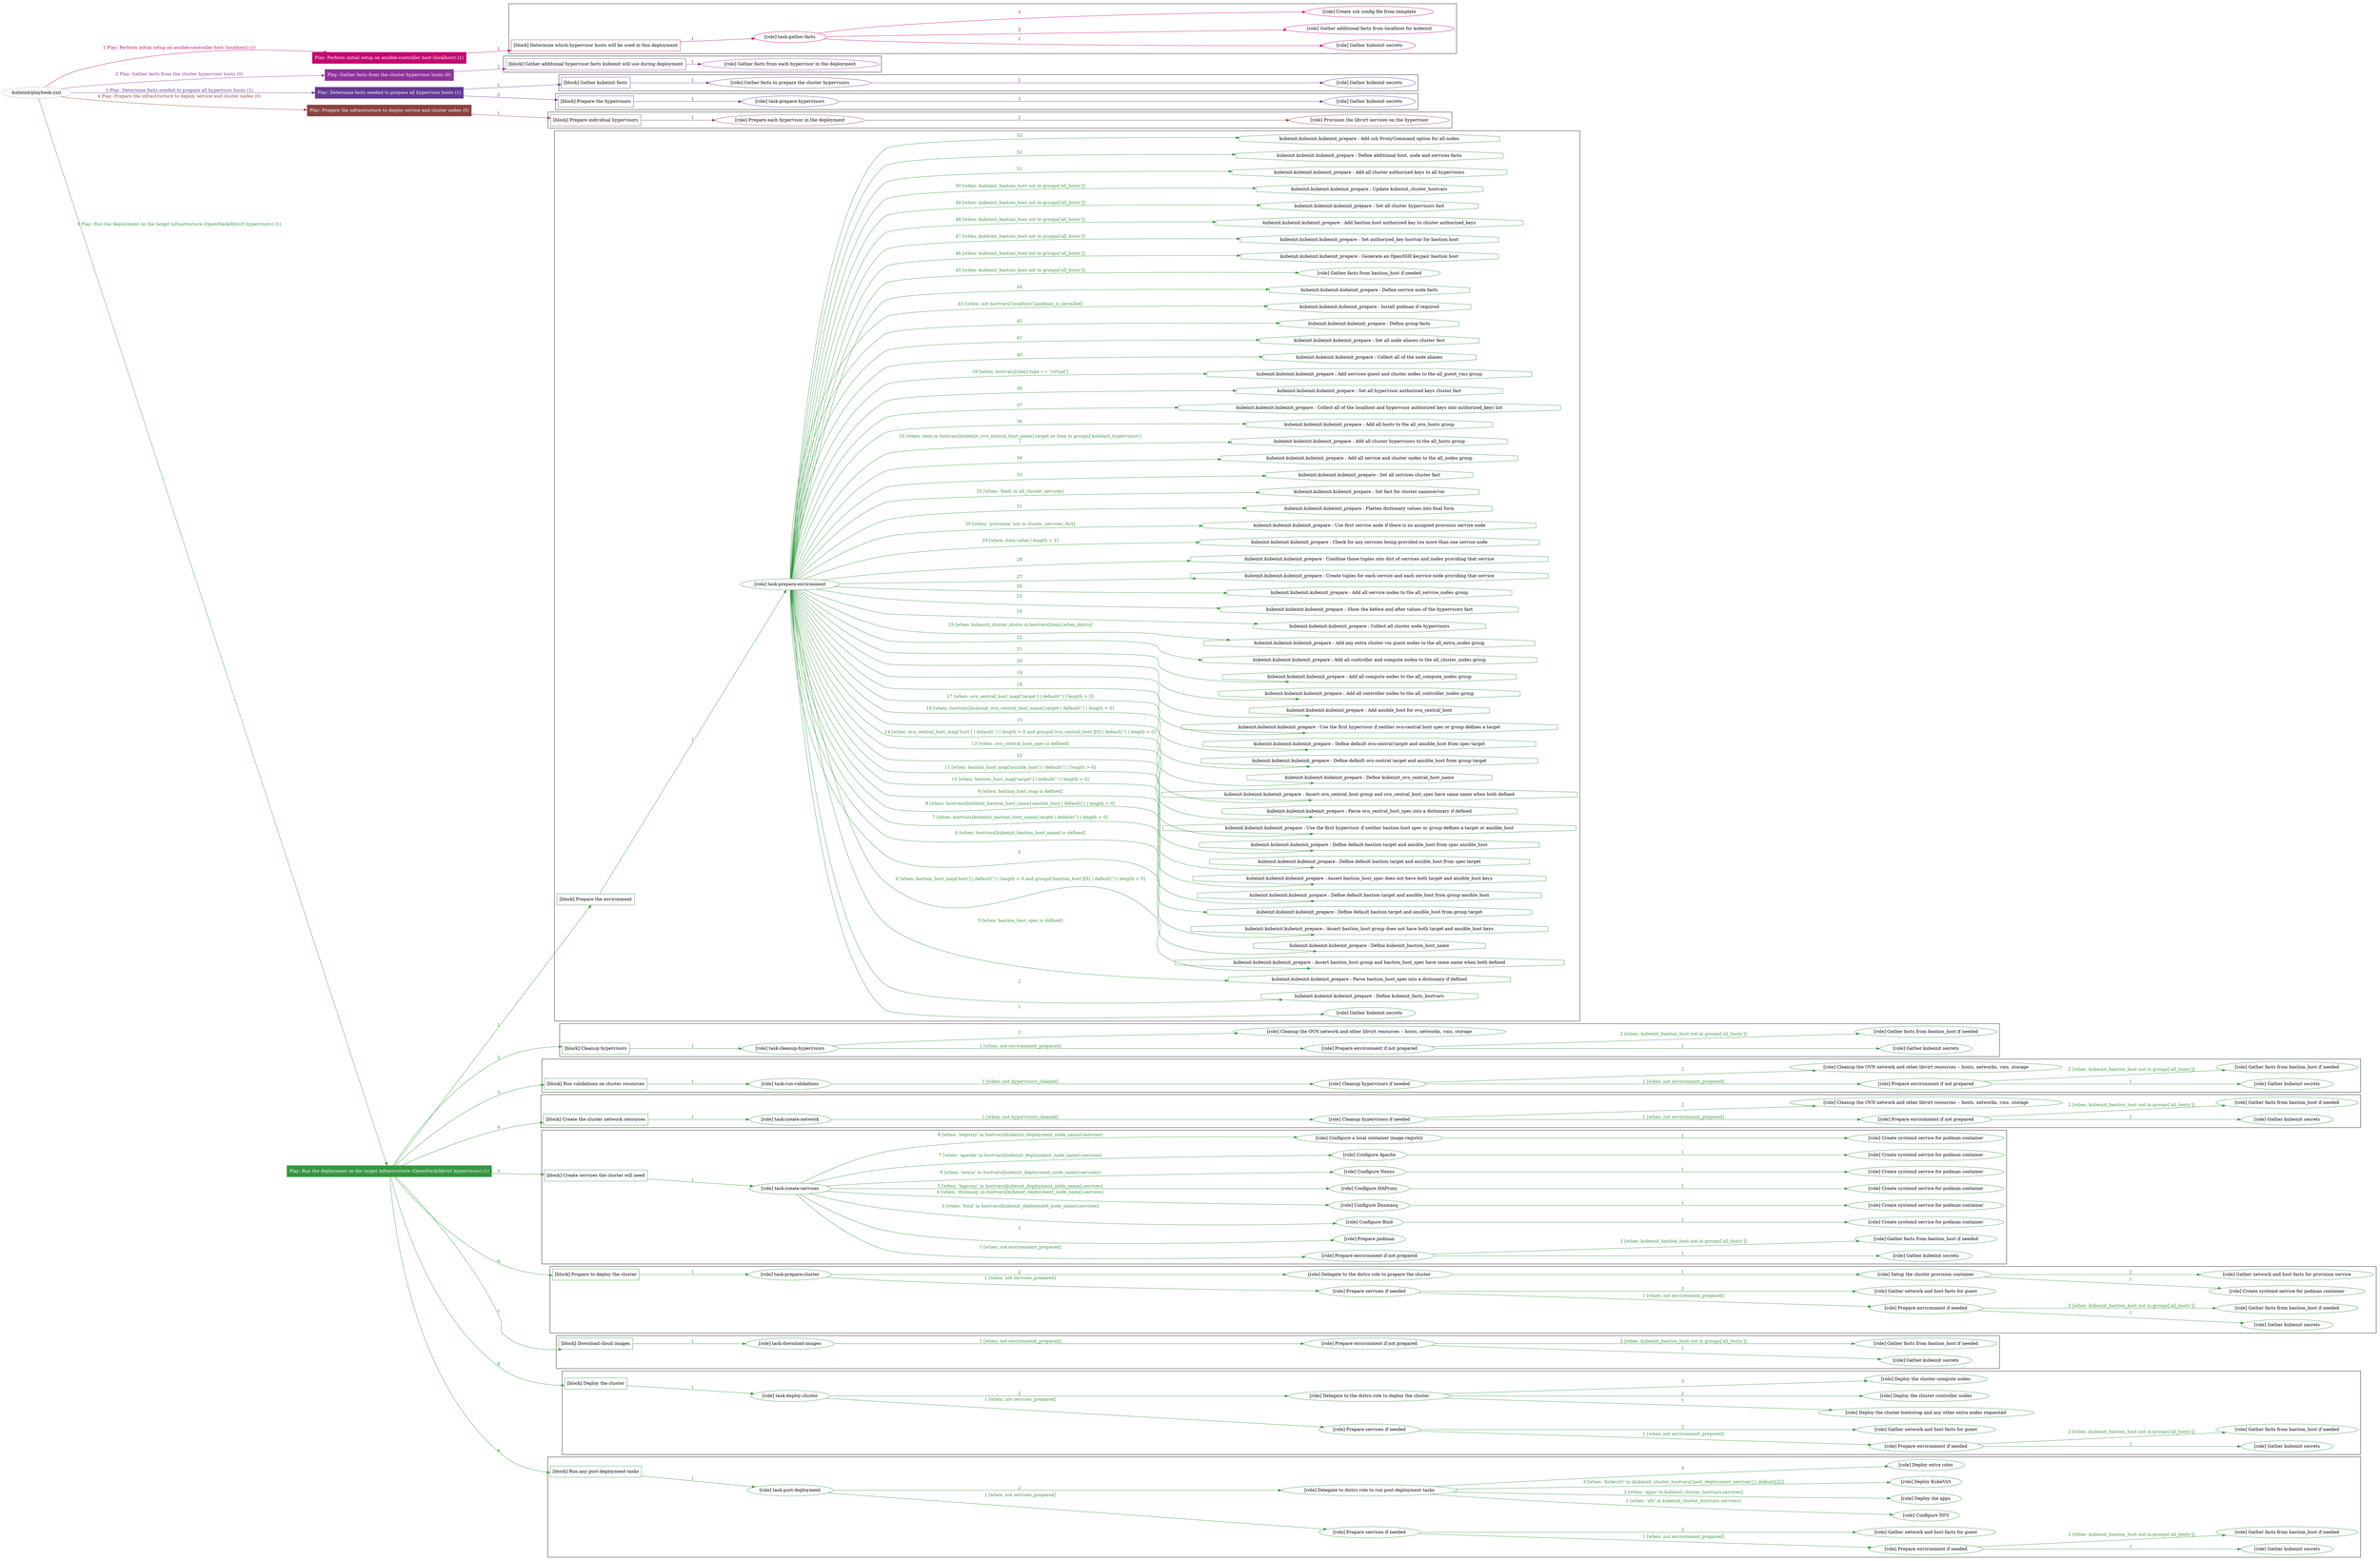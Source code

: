 digraph {
	graph [concentrate=true ordering=in rankdir=LR ratio=fill]
	edge [esep=5 sep=10]
	"kubeinit/playbook.yml" [URL="/home/runner/work/kubeinit/kubeinit/kubeinit/playbook.yml" id=playbook_b188cf12 style=dotted]
	"kubeinit/playbook.yml" -> play_b53574b6 [label="1 Play: Perform initial setup on ansible-controller host (localhost) (1)" color="#c30970" fontcolor="#c30970" id=edge_play_b53574b6 labeltooltip="1 Play: Perform initial setup on ansible-controller host (localhost) (1)" tooltip="1 Play: Perform initial setup on ansible-controller host (localhost) (1)"]
	subgraph "Play: Perform initial setup on ansible-controller host (localhost) (1)" {
		play_b53574b6 [label="Play: Perform initial setup on ansible-controller host (localhost) (1)" URL="/home/runner/work/kubeinit/kubeinit/kubeinit/playbook.yml" color="#c30970" fontcolor="#ffffff" id=play_b53574b6 shape=box style=filled tooltip=localhost]
		play_b53574b6 -> block_3aa3f3af [label=1 color="#c30970" fontcolor="#c30970" id=edge_block_3aa3f3af labeltooltip=1 tooltip=1]
		subgraph cluster_block_3aa3f3af {
			block_3aa3f3af [label="[block] Determine which hypervisor hosts will be used in this deployment" URL="/home/runner/work/kubeinit/kubeinit/kubeinit/playbook.yml" color="#c30970" id=block_3aa3f3af labeltooltip="Determine which hypervisor hosts will be used in this deployment" shape=box tooltip="Determine which hypervisor hosts will be used in this deployment"]
			block_3aa3f3af -> role_d0d7654e [label="1 " color="#c30970" fontcolor="#c30970" id=edge_role_d0d7654e labeltooltip="1 " tooltip="1 "]
			subgraph "task-gather-facts" {
				role_d0d7654e [label="[role] task-gather-facts" URL="/home/runner/work/kubeinit/kubeinit/kubeinit/playbook.yml" color="#c30970" id=role_d0d7654e tooltip="task-gather-facts"]
				role_d0d7654e -> role_aa19df38 [label="1 " color="#c30970" fontcolor="#c30970" id=edge_role_aa19df38 labeltooltip="1 " tooltip="1 "]
				subgraph "Gather kubeinit secrets" {
					role_aa19df38 [label="[role] Gather kubeinit secrets" URL="/home/runner/.ansible/collections/ansible_collections/kubeinit/kubeinit/roles/kubeinit_prepare/tasks/build_hypervisors_group.yml" color="#c30970" id=role_aa19df38 tooltip="Gather kubeinit secrets"]
				}
				role_d0d7654e -> role_5e70e9c8 [label="2 " color="#c30970" fontcolor="#c30970" id=edge_role_5e70e9c8 labeltooltip="2 " tooltip="2 "]
				subgraph "Gather additional facts from localhost for kubeinit" {
					role_5e70e9c8 [label="[role] Gather additional facts from localhost for kubeinit" URL="/home/runner/.ansible/collections/ansible_collections/kubeinit/kubeinit/roles/kubeinit_prepare/tasks/build_hypervisors_group.yml" color="#c30970" id=role_5e70e9c8 tooltip="Gather additional facts from localhost for kubeinit"]
				}
				role_d0d7654e -> role_21708edb [label="3 " color="#c30970" fontcolor="#c30970" id=edge_role_21708edb labeltooltip="3 " tooltip="3 "]
				subgraph "Create ssh config file from template" {
					role_21708edb [label="[role] Create ssh config file from template" URL="/home/runner/.ansible/collections/ansible_collections/kubeinit/kubeinit/roles/kubeinit_prepare/tasks/build_hypervisors_group.yml" color="#c30970" id=role_21708edb tooltip="Create ssh config file from template"]
				}
			}
		}
	}
	"kubeinit/playbook.yml" -> play_b3c3b962 [label="2 Play: Gather facts from the cluster hypervisor hosts (0)" color="#8e329a" fontcolor="#8e329a" id=edge_play_b3c3b962 labeltooltip="2 Play: Gather facts from the cluster hypervisor hosts (0)" tooltip="2 Play: Gather facts from the cluster hypervisor hosts (0)"]
	subgraph "Play: Gather facts from the cluster hypervisor hosts (0)" {
		play_b3c3b962 [label="Play: Gather facts from the cluster hypervisor hosts (0)" URL="/home/runner/work/kubeinit/kubeinit/kubeinit/playbook.yml" color="#8e329a" fontcolor="#ffffff" id=play_b3c3b962 shape=box style=filled tooltip="Play: Gather facts from the cluster hypervisor hosts (0)"]
		play_b3c3b962 -> block_5b54f37a [label=1 color="#8e329a" fontcolor="#8e329a" id=edge_block_5b54f37a labeltooltip=1 tooltip=1]
		subgraph cluster_block_5b54f37a {
			block_5b54f37a [label="[block] Gather additional hypervisor facts kubeinit will use during deployment" URL="/home/runner/work/kubeinit/kubeinit/kubeinit/playbook.yml" color="#8e329a" id=block_5b54f37a labeltooltip="Gather additional hypervisor facts kubeinit will use during deployment" shape=box tooltip="Gather additional hypervisor facts kubeinit will use during deployment"]
			block_5b54f37a -> role_b0547df2 [label="1 " color="#8e329a" fontcolor="#8e329a" id=edge_role_b0547df2 labeltooltip="1 " tooltip="1 "]
			subgraph "Gather facts from each hypervisor in the deployment" {
				role_b0547df2 [label="[role] Gather facts from each hypervisor in the deployment" URL="/home/runner/work/kubeinit/kubeinit/kubeinit/playbook.yml" color="#8e329a" id=role_b0547df2 tooltip="Gather facts from each hypervisor in the deployment"]
			}
		}
	}
	"kubeinit/playbook.yml" -> play_b682f43e [label="3 Play: Determine facts needed to prepare all hypervisor hosts (1)" color="#653993" fontcolor="#653993" id=edge_play_b682f43e labeltooltip="3 Play: Determine facts needed to prepare all hypervisor hosts (1)" tooltip="3 Play: Determine facts needed to prepare all hypervisor hosts (1)"]
	subgraph "Play: Determine facts needed to prepare all hypervisor hosts (1)" {
		play_b682f43e [label="Play: Determine facts needed to prepare all hypervisor hosts (1)" URL="/home/runner/work/kubeinit/kubeinit/kubeinit/playbook.yml" color="#653993" fontcolor="#ffffff" id=play_b682f43e shape=box style=filled tooltip=localhost]
		play_b682f43e -> block_e58d9559 [label=1 color="#653993" fontcolor="#653993" id=edge_block_e58d9559 labeltooltip=1 tooltip=1]
		subgraph cluster_block_e58d9559 {
			block_e58d9559 [label="[block] Gather kubeinit facts" URL="/home/runner/work/kubeinit/kubeinit/kubeinit/playbook.yml" color="#653993" id=block_e58d9559 labeltooltip="Gather kubeinit facts" shape=box tooltip="Gather kubeinit facts"]
			block_e58d9559 -> role_d2181387 [label="1 " color="#653993" fontcolor="#653993" id=edge_role_d2181387 labeltooltip="1 " tooltip="1 "]
			subgraph "Gather facts to prepare the cluster hypervisors" {
				role_d2181387 [label="[role] Gather facts to prepare the cluster hypervisors" URL="/home/runner/work/kubeinit/kubeinit/kubeinit/playbook.yml" color="#653993" id=role_d2181387 tooltip="Gather facts to prepare the cluster hypervisors"]
				role_d2181387 -> role_9dc55635 [label="1 " color="#653993" fontcolor="#653993" id=edge_role_9dc55635 labeltooltip="1 " tooltip="1 "]
				subgraph "Gather kubeinit secrets" {
					role_9dc55635 [label="[role] Gather kubeinit secrets" URL="/home/runner/.ansible/collections/ansible_collections/kubeinit/kubeinit/roles/kubeinit_prepare/tasks/gather_kubeinit_facts.yml" color="#653993" id=role_9dc55635 tooltip="Gather kubeinit secrets"]
				}
			}
		}
		play_b682f43e -> block_baa9d45a [label=2 color="#653993" fontcolor="#653993" id=edge_block_baa9d45a labeltooltip=2 tooltip=2]
		subgraph cluster_block_baa9d45a {
			block_baa9d45a [label="[block] Prepare the hypervisors" URL="/home/runner/work/kubeinit/kubeinit/kubeinit/playbook.yml" color="#653993" id=block_baa9d45a labeltooltip="Prepare the hypervisors" shape=box tooltip="Prepare the hypervisors"]
			block_baa9d45a -> role_ec38132d [label="1 " color="#653993" fontcolor="#653993" id=edge_role_ec38132d labeltooltip="1 " tooltip="1 "]
			subgraph "task-prepare-hypervisors" {
				role_ec38132d [label="[role] task-prepare-hypervisors" URL="/home/runner/work/kubeinit/kubeinit/kubeinit/playbook.yml" color="#653993" id=role_ec38132d tooltip="task-prepare-hypervisors"]
				role_ec38132d -> role_a7d3d986 [label="1 " color="#653993" fontcolor="#653993" id=edge_role_a7d3d986 labeltooltip="1 " tooltip="1 "]
				subgraph "Gather kubeinit secrets" {
					role_a7d3d986 [label="[role] Gather kubeinit secrets" URL="/home/runner/.ansible/collections/ansible_collections/kubeinit/kubeinit/roles/kubeinit_prepare/tasks/gather_kubeinit_facts.yml" color="#653993" id=role_a7d3d986 tooltip="Gather kubeinit secrets"]
				}
			}
		}
	}
	"kubeinit/playbook.yml" -> play_d686299b [label="4 Play: Prepare the infrastructure to deploy service and cluster nodes (0)" color="#8b4241" fontcolor="#8b4241" id=edge_play_d686299b labeltooltip="4 Play: Prepare the infrastructure to deploy service and cluster nodes (0)" tooltip="4 Play: Prepare the infrastructure to deploy service and cluster nodes (0)"]
	subgraph "Play: Prepare the infrastructure to deploy service and cluster nodes (0)" {
		play_d686299b [label="Play: Prepare the infrastructure to deploy service and cluster nodes (0)" URL="/home/runner/work/kubeinit/kubeinit/kubeinit/playbook.yml" color="#8b4241" fontcolor="#ffffff" id=play_d686299b shape=box style=filled tooltip="Play: Prepare the infrastructure to deploy service and cluster nodes (0)"]
		play_d686299b -> block_60b65774 [label=1 color="#8b4241" fontcolor="#8b4241" id=edge_block_60b65774 labeltooltip=1 tooltip=1]
		subgraph cluster_block_60b65774 {
			block_60b65774 [label="[block] Prepare individual hypervisors" URL="/home/runner/work/kubeinit/kubeinit/kubeinit/playbook.yml" color="#8b4241" id=block_60b65774 labeltooltip="Prepare individual hypervisors" shape=box tooltip="Prepare individual hypervisors"]
			block_60b65774 -> role_771045d4 [label="1 " color="#8b4241" fontcolor="#8b4241" id=edge_role_771045d4 labeltooltip="1 " tooltip="1 "]
			subgraph "Prepare each hypervisor in the deployment" {
				role_771045d4 [label="[role] Prepare each hypervisor in the deployment" URL="/home/runner/work/kubeinit/kubeinit/kubeinit/playbook.yml" color="#8b4241" id=role_771045d4 tooltip="Prepare each hypervisor in the deployment"]
				role_771045d4 -> role_4a482034 [label="1 " color="#8b4241" fontcolor="#8b4241" id=edge_role_4a482034 labeltooltip="1 " tooltip="1 "]
				subgraph "Provision the libvirt services on the hypervisor" {
					role_4a482034 [label="[role] Provision the libvirt services on the hypervisor" URL="/home/runner/.ansible/collections/ansible_collections/kubeinit/kubeinit/roles/kubeinit_prepare/tasks/prepare_hypervisor.yml" color="#8b4241" id=role_4a482034 tooltip="Provision the libvirt services on the hypervisor"]
				}
			}
		}
	}
	"kubeinit/playbook.yml" -> play_3027943e [label="5 Play: Run the deployment on the target infrastructure (OpenStack/libvirt hypervisors) (1)" color="#379541" fontcolor="#379541" id=edge_play_3027943e labeltooltip="5 Play: Run the deployment on the target infrastructure (OpenStack/libvirt hypervisors) (1)" tooltip="5 Play: Run the deployment on the target infrastructure (OpenStack/libvirt hypervisors) (1)"]
	subgraph "Play: Run the deployment on the target infrastructure (OpenStack/libvirt hypervisors) (1)" {
		play_3027943e [label="Play: Run the deployment on the target infrastructure (OpenStack/libvirt hypervisors) (1)" URL="/home/runner/work/kubeinit/kubeinit/kubeinit/playbook.yml" color="#379541" fontcolor="#ffffff" id=play_3027943e shape=box style=filled tooltip=localhost]
		play_3027943e -> block_b67eb9bd [label=1 color="#379541" fontcolor="#379541" id=edge_block_b67eb9bd labeltooltip=1 tooltip=1]
		subgraph cluster_block_b67eb9bd {
			block_b67eb9bd [label="[block] Prepare the environment" URL="/home/runner/work/kubeinit/kubeinit/kubeinit/playbook.yml" color="#379541" id=block_b67eb9bd labeltooltip="Prepare the environment" shape=box tooltip="Prepare the environment"]
			block_b67eb9bd -> role_83589bef [label="1 " color="#379541" fontcolor="#379541" id=edge_role_83589bef labeltooltip="1 " tooltip="1 "]
			subgraph "task-prepare-environment" {
				role_83589bef [label="[role] task-prepare-environment" URL="/home/runner/work/kubeinit/kubeinit/kubeinit/playbook.yml" color="#379541" id=role_83589bef tooltip="task-prepare-environment"]
				role_83589bef -> role_5f0ba67d [label="1 " color="#379541" fontcolor="#379541" id=edge_role_5f0ba67d labeltooltip="1 " tooltip="1 "]
				subgraph "Gather kubeinit secrets" {
					role_5f0ba67d [label="[role] Gather kubeinit secrets" URL="/home/runner/.ansible/collections/ansible_collections/kubeinit/kubeinit/roles/kubeinit_prepare/tasks/gather_kubeinit_facts.yml" color="#379541" id=role_5f0ba67d tooltip="Gather kubeinit secrets"]
				}
				task_ba4cda56 [label="kubeinit.kubeinit.kubeinit_prepare : Define kubeinit_facts_hostvars" URL="/home/runner/.ansible/collections/ansible_collections/kubeinit/kubeinit/roles/kubeinit_prepare/tasks/main.yml" color="#379541" id=task_ba4cda56 shape=octagon tooltip="kubeinit.kubeinit.kubeinit_prepare : Define kubeinit_facts_hostvars"]
				role_83589bef -> task_ba4cda56 [label="2 " color="#379541" fontcolor="#379541" id=edge_task_ba4cda56 labeltooltip="2 " tooltip="2 "]
				task_63be8c9c [label="kubeinit.kubeinit.kubeinit_prepare : Parse bastion_host_spec into a dictionary if defined" URL="/home/runner/.ansible/collections/ansible_collections/kubeinit/kubeinit/roles/kubeinit_prepare/tasks/main.yml" color="#379541" id=task_63be8c9c shape=octagon tooltip="kubeinit.kubeinit.kubeinit_prepare : Parse bastion_host_spec into a dictionary if defined"]
				role_83589bef -> task_63be8c9c [label="3 [when: bastion_host_spec is defined]" color="#379541" fontcolor="#379541" id=edge_task_63be8c9c labeltooltip="3 [when: bastion_host_spec is defined]" tooltip="3 [when: bastion_host_spec is defined]"]
				task_c10e346c [label="kubeinit.kubeinit.kubeinit_prepare : Assert bastion_host group and bastion_host_spec have same name when both defined" URL="/home/runner/.ansible/collections/ansible_collections/kubeinit/kubeinit/roles/kubeinit_prepare/tasks/main.yml" color="#379541" id=task_c10e346c shape=octagon tooltip="kubeinit.kubeinit.kubeinit_prepare : Assert bastion_host group and bastion_host_spec have same name when both defined"]
				role_83589bef -> task_c10e346c [label="4 [when: bastion_host_map['host'] | default('') | length > 0 and groups['bastion_host'][0] | default('') | length > 0]" color="#379541" fontcolor="#379541" id=edge_task_c10e346c labeltooltip="4 [when: bastion_host_map['host'] | default('') | length > 0 and groups['bastion_host'][0] | default('') | length > 0]" tooltip="4 [when: bastion_host_map['host'] | default('') | length > 0 and groups['bastion_host'][0] | default('') | length > 0]"]
				task_4d0f45f1 [label="kubeinit.kubeinit.kubeinit_prepare : Define kubeinit_bastion_host_name" URL="/home/runner/.ansible/collections/ansible_collections/kubeinit/kubeinit/roles/kubeinit_prepare/tasks/main.yml" color="#379541" id=task_4d0f45f1 shape=octagon tooltip="kubeinit.kubeinit.kubeinit_prepare : Define kubeinit_bastion_host_name"]
				role_83589bef -> task_4d0f45f1 [label="5 " color="#379541" fontcolor="#379541" id=edge_task_4d0f45f1 labeltooltip="5 " tooltip="5 "]
				task_9a6cdf15 [label="kubeinit.kubeinit.kubeinit_prepare : Assert bastion_host group does not have both target and ansible_host keys" URL="/home/runner/.ansible/collections/ansible_collections/kubeinit/kubeinit/roles/kubeinit_prepare/tasks/main.yml" color="#379541" id=task_9a6cdf15 shape=octagon tooltip="kubeinit.kubeinit.kubeinit_prepare : Assert bastion_host group does not have both target and ansible_host keys"]
				role_83589bef -> task_9a6cdf15 [label="6 [when: hostvars[kubeinit_bastion_host_name] is defined]" color="#379541" fontcolor="#379541" id=edge_task_9a6cdf15 labeltooltip="6 [when: hostvars[kubeinit_bastion_host_name] is defined]" tooltip="6 [when: hostvars[kubeinit_bastion_host_name] is defined]"]
				task_12dfae51 [label="kubeinit.kubeinit.kubeinit_prepare : Define default bastion target and ansible_host from group target" URL="/home/runner/.ansible/collections/ansible_collections/kubeinit/kubeinit/roles/kubeinit_prepare/tasks/main.yml" color="#379541" id=task_12dfae51 shape=octagon tooltip="kubeinit.kubeinit.kubeinit_prepare : Define default bastion target and ansible_host from group target"]
				role_83589bef -> task_12dfae51 [label="7 [when: hostvars[kubeinit_bastion_host_name].target | default('') | length > 0]" color="#379541" fontcolor="#379541" id=edge_task_12dfae51 labeltooltip="7 [when: hostvars[kubeinit_bastion_host_name].target | default('') | length > 0]" tooltip="7 [when: hostvars[kubeinit_bastion_host_name].target | default('') | length > 0]"]
				task_7bbbcd75 [label="kubeinit.kubeinit.kubeinit_prepare : Define default bastion target and ansible_host from group ansible_host" URL="/home/runner/.ansible/collections/ansible_collections/kubeinit/kubeinit/roles/kubeinit_prepare/tasks/main.yml" color="#379541" id=task_7bbbcd75 shape=octagon tooltip="kubeinit.kubeinit.kubeinit_prepare : Define default bastion target and ansible_host from group ansible_host"]
				role_83589bef -> task_7bbbcd75 [label="8 [when: hostvars[kubeinit_bastion_host_name].ansible_host | default('') | length > 0]" color="#379541" fontcolor="#379541" id=edge_task_7bbbcd75 labeltooltip="8 [when: hostvars[kubeinit_bastion_host_name].ansible_host | default('') | length > 0]" tooltip="8 [when: hostvars[kubeinit_bastion_host_name].ansible_host | default('') | length > 0]"]
				task_cd8c9118 [label="kubeinit.kubeinit.kubeinit_prepare : Assert bastion_host_spec does not have both target and ansible_host keys" URL="/home/runner/.ansible/collections/ansible_collections/kubeinit/kubeinit/roles/kubeinit_prepare/tasks/main.yml" color="#379541" id=task_cd8c9118 shape=octagon tooltip="kubeinit.kubeinit.kubeinit_prepare : Assert bastion_host_spec does not have both target and ansible_host keys"]
				role_83589bef -> task_cd8c9118 [label="9 [when: bastion_host_map is defined]" color="#379541" fontcolor="#379541" id=edge_task_cd8c9118 labeltooltip="9 [when: bastion_host_map is defined]" tooltip="9 [when: bastion_host_map is defined]"]
				task_2bf4269d [label="kubeinit.kubeinit.kubeinit_prepare : Define default bastion target and ansible_host from spec target" URL="/home/runner/.ansible/collections/ansible_collections/kubeinit/kubeinit/roles/kubeinit_prepare/tasks/main.yml" color="#379541" id=task_2bf4269d shape=octagon tooltip="kubeinit.kubeinit.kubeinit_prepare : Define default bastion target and ansible_host from spec target"]
				role_83589bef -> task_2bf4269d [label="10 [when: bastion_host_map['target'] | default('') | length > 0]" color="#379541" fontcolor="#379541" id=edge_task_2bf4269d labeltooltip="10 [when: bastion_host_map['target'] | default('') | length > 0]" tooltip="10 [when: bastion_host_map['target'] | default('') | length > 0]"]
				task_a264411a [label="kubeinit.kubeinit.kubeinit_prepare : Define default bastion target and ansible_host from spec ansible_host" URL="/home/runner/.ansible/collections/ansible_collections/kubeinit/kubeinit/roles/kubeinit_prepare/tasks/main.yml" color="#379541" id=task_a264411a shape=octagon tooltip="kubeinit.kubeinit.kubeinit_prepare : Define default bastion target and ansible_host from spec ansible_host"]
				role_83589bef -> task_a264411a [label="11 [when: bastion_host_map['ansible_host'] | default('') | length > 0]" color="#379541" fontcolor="#379541" id=edge_task_a264411a labeltooltip="11 [when: bastion_host_map['ansible_host'] | default('') | length > 0]" tooltip="11 [when: bastion_host_map['ansible_host'] | default('') | length > 0]"]
				task_55e8fee4 [label="kubeinit.kubeinit.kubeinit_prepare : Use the first hypervisor if neither bastion host spec or group defines a target or ansible_host" URL="/home/runner/.ansible/collections/ansible_collections/kubeinit/kubeinit/roles/kubeinit_prepare/tasks/main.yml" color="#379541" id=task_55e8fee4 shape=octagon tooltip="kubeinit.kubeinit.kubeinit_prepare : Use the first hypervisor if neither bastion host spec or group defines a target or ansible_host"]
				role_83589bef -> task_55e8fee4 [label="12 " color="#379541" fontcolor="#379541" id=edge_task_55e8fee4 labeltooltip="12 " tooltip="12 "]
				task_94bbbe8f [label="kubeinit.kubeinit.kubeinit_prepare : Parse ovn_central_host_spec into a dictionary if defined" URL="/home/runner/.ansible/collections/ansible_collections/kubeinit/kubeinit/roles/kubeinit_prepare/tasks/main.yml" color="#379541" id=task_94bbbe8f shape=octagon tooltip="kubeinit.kubeinit.kubeinit_prepare : Parse ovn_central_host_spec into a dictionary if defined"]
				role_83589bef -> task_94bbbe8f [label="13 [when: ovn_central_host_spec is defined]" color="#379541" fontcolor="#379541" id=edge_task_94bbbe8f labeltooltip="13 [when: ovn_central_host_spec is defined]" tooltip="13 [when: ovn_central_host_spec is defined]"]
				task_a3d008de [label="kubeinit.kubeinit.kubeinit_prepare : Assert ovn_central_host group and ovn_central_host_spec have same name when both defined" URL="/home/runner/.ansible/collections/ansible_collections/kubeinit/kubeinit/roles/kubeinit_prepare/tasks/main.yml" color="#379541" id=task_a3d008de shape=octagon tooltip="kubeinit.kubeinit.kubeinit_prepare : Assert ovn_central_host group and ovn_central_host_spec have same name when both defined"]
				role_83589bef -> task_a3d008de [label="14 [when: ovn_central_host_map['host'] | default('') | length > 0 and groups['ovn_central_host'][0] | default('') | length > 0]" color="#379541" fontcolor="#379541" id=edge_task_a3d008de labeltooltip="14 [when: ovn_central_host_map['host'] | default('') | length > 0 and groups['ovn_central_host'][0] | default('') | length > 0]" tooltip="14 [when: ovn_central_host_map['host'] | default('') | length > 0 and groups['ovn_central_host'][0] | default('') | length > 0]"]
				task_5a5e6992 [label="kubeinit.kubeinit.kubeinit_prepare : Define kubeinit_ovn_central_host_name" URL="/home/runner/.ansible/collections/ansible_collections/kubeinit/kubeinit/roles/kubeinit_prepare/tasks/main.yml" color="#379541" id=task_5a5e6992 shape=octagon tooltip="kubeinit.kubeinit.kubeinit_prepare : Define kubeinit_ovn_central_host_name"]
				role_83589bef -> task_5a5e6992 [label="15 " color="#379541" fontcolor="#379541" id=edge_task_5a5e6992 labeltooltip="15 " tooltip="15 "]
				task_437c60fd [label="kubeinit.kubeinit.kubeinit_prepare : Define default ovn-central target and ansible_host from group target" URL="/home/runner/.ansible/collections/ansible_collections/kubeinit/kubeinit/roles/kubeinit_prepare/tasks/main.yml" color="#379541" id=task_437c60fd shape=octagon tooltip="kubeinit.kubeinit.kubeinit_prepare : Define default ovn-central target and ansible_host from group target"]
				role_83589bef -> task_437c60fd [label="16 [when: hostvars[kubeinit_ovn_central_host_name].target | default('') | length > 0]" color="#379541" fontcolor="#379541" id=edge_task_437c60fd labeltooltip="16 [when: hostvars[kubeinit_ovn_central_host_name].target | default('') | length > 0]" tooltip="16 [when: hostvars[kubeinit_ovn_central_host_name].target | default('') | length > 0]"]
				task_36053c05 [label="kubeinit.kubeinit.kubeinit_prepare : Define default ovn-central target and ansible_host from spec target" URL="/home/runner/.ansible/collections/ansible_collections/kubeinit/kubeinit/roles/kubeinit_prepare/tasks/main.yml" color="#379541" id=task_36053c05 shape=octagon tooltip="kubeinit.kubeinit.kubeinit_prepare : Define default ovn-central target and ansible_host from spec target"]
				role_83589bef -> task_36053c05 [label="17 [when: ovn_central_host_map['target'] | default('') | length > 0]" color="#379541" fontcolor="#379541" id=edge_task_36053c05 labeltooltip="17 [when: ovn_central_host_map['target'] | default('') | length > 0]" tooltip="17 [when: ovn_central_host_map['target'] | default('') | length > 0]"]
				task_4cfe81ab [label="kubeinit.kubeinit.kubeinit_prepare : Use the first hypervisor if neither ovn-central host spec or group defines a target" URL="/home/runner/.ansible/collections/ansible_collections/kubeinit/kubeinit/roles/kubeinit_prepare/tasks/main.yml" color="#379541" id=task_4cfe81ab shape=octagon tooltip="kubeinit.kubeinit.kubeinit_prepare : Use the first hypervisor if neither ovn-central host spec or group defines a target"]
				role_83589bef -> task_4cfe81ab [label="18 " color="#379541" fontcolor="#379541" id=edge_task_4cfe81ab labeltooltip="18 " tooltip="18 "]
				task_7f175bca [label="kubeinit.kubeinit.kubeinit_prepare : Add ansible_host for ovn_central_host" URL="/home/runner/.ansible/collections/ansible_collections/kubeinit/kubeinit/roles/kubeinit_prepare/tasks/main.yml" color="#379541" id=task_7f175bca shape=octagon tooltip="kubeinit.kubeinit.kubeinit_prepare : Add ansible_host for ovn_central_host"]
				role_83589bef -> task_7f175bca [label="19 " color="#379541" fontcolor="#379541" id=edge_task_7f175bca labeltooltip="19 " tooltip="19 "]
				task_eec32492 [label="kubeinit.kubeinit.kubeinit_prepare : Add all controller nodes to the all_controller_nodes group" URL="/home/runner/.ansible/collections/ansible_collections/kubeinit/kubeinit/roles/kubeinit_prepare/tasks/prepare_groups.yml" color="#379541" id=task_eec32492 shape=octagon tooltip="kubeinit.kubeinit.kubeinit_prepare : Add all controller nodes to the all_controller_nodes group"]
				role_83589bef -> task_eec32492 [label="20 " color="#379541" fontcolor="#379541" id=edge_task_eec32492 labeltooltip="20 " tooltip="20 "]
				task_9172ccc2 [label="kubeinit.kubeinit.kubeinit_prepare : Add all compute nodes to the all_compute_nodes group" URL="/home/runner/.ansible/collections/ansible_collections/kubeinit/kubeinit/roles/kubeinit_prepare/tasks/prepare_groups.yml" color="#379541" id=task_9172ccc2 shape=octagon tooltip="kubeinit.kubeinit.kubeinit_prepare : Add all compute nodes to the all_compute_nodes group"]
				role_83589bef -> task_9172ccc2 [label="21 " color="#379541" fontcolor="#379541" id=edge_task_9172ccc2 labeltooltip="21 " tooltip="21 "]
				task_2389a7c3 [label="kubeinit.kubeinit.kubeinit_prepare : Add all controller and compute nodes to the all_cluster_nodes group" URL="/home/runner/.ansible/collections/ansible_collections/kubeinit/kubeinit/roles/kubeinit_prepare/tasks/prepare_groups.yml" color="#379541" id=task_2389a7c3 shape=octagon tooltip="kubeinit.kubeinit.kubeinit_prepare : Add all controller and compute nodes to the all_cluster_nodes group"]
				role_83589bef -> task_2389a7c3 [label="22 " color="#379541" fontcolor="#379541" id=edge_task_2389a7c3 labeltooltip="22 " tooltip="22 "]
				task_f824f837 [label="kubeinit.kubeinit.kubeinit_prepare : Add any extra cluster vm guest nodes to the all_extra_nodes group" URL="/home/runner/.ansible/collections/ansible_collections/kubeinit/kubeinit/roles/kubeinit_prepare/tasks/prepare_groups.yml" color="#379541" id=task_f824f837 shape=octagon tooltip="kubeinit.kubeinit.kubeinit_prepare : Add any extra cluster vm guest nodes to the all_extra_nodes group"]
				role_83589bef -> task_f824f837 [label="23 [when: kubeinit_cluster_distro in hostvars[item].when_distro]" color="#379541" fontcolor="#379541" id=edge_task_f824f837 labeltooltip="23 [when: kubeinit_cluster_distro in hostvars[item].when_distro]" tooltip="23 [when: kubeinit_cluster_distro in hostvars[item].when_distro]"]
				task_8c6b3afa [label="kubeinit.kubeinit.kubeinit_prepare : Collect all cluster node hypervisors" URL="/home/runner/.ansible/collections/ansible_collections/kubeinit/kubeinit/roles/kubeinit_prepare/tasks/prepare_groups.yml" color="#379541" id=task_8c6b3afa shape=octagon tooltip="kubeinit.kubeinit.kubeinit_prepare : Collect all cluster node hypervisors"]
				role_83589bef -> task_8c6b3afa [label="24 " color="#379541" fontcolor="#379541" id=edge_task_8c6b3afa labeltooltip="24 " tooltip="24 "]
				task_7116664b [label="kubeinit.kubeinit.kubeinit_prepare : Show the before and after values of the hypervisors fact" URL="/home/runner/.ansible/collections/ansible_collections/kubeinit/kubeinit/roles/kubeinit_prepare/tasks/prepare_groups.yml" color="#379541" id=task_7116664b shape=octagon tooltip="kubeinit.kubeinit.kubeinit_prepare : Show the before and after values of the hypervisors fact"]
				role_83589bef -> task_7116664b [label="25 " color="#379541" fontcolor="#379541" id=edge_task_7116664b labeltooltip="25 " tooltip="25 "]
				task_543ab3d0 [label="kubeinit.kubeinit.kubeinit_prepare : Add all service nodes to the all_service_nodes group" URL="/home/runner/.ansible/collections/ansible_collections/kubeinit/kubeinit/roles/kubeinit_prepare/tasks/prepare_groups.yml" color="#379541" id=task_543ab3d0 shape=octagon tooltip="kubeinit.kubeinit.kubeinit_prepare : Add all service nodes to the all_service_nodes group"]
				role_83589bef -> task_543ab3d0 [label="26 " color="#379541" fontcolor="#379541" id=edge_task_543ab3d0 labeltooltip="26 " tooltip="26 "]
				task_ebef1f10 [label="kubeinit.kubeinit.kubeinit_prepare : Create tuples for each service and each service node providing that service" URL="/home/runner/.ansible/collections/ansible_collections/kubeinit/kubeinit/roles/kubeinit_prepare/tasks/prepare_groups.yml" color="#379541" id=task_ebef1f10 shape=octagon tooltip="kubeinit.kubeinit.kubeinit_prepare : Create tuples for each service and each service node providing that service"]
				role_83589bef -> task_ebef1f10 [label="27 " color="#379541" fontcolor="#379541" id=edge_task_ebef1f10 labeltooltip="27 " tooltip="27 "]
				task_91726c71 [label="kubeinit.kubeinit.kubeinit_prepare : Combine those tuples into dict of services and nodes providing that service" URL="/home/runner/.ansible/collections/ansible_collections/kubeinit/kubeinit/roles/kubeinit_prepare/tasks/prepare_groups.yml" color="#379541" id=task_91726c71 shape=octagon tooltip="kubeinit.kubeinit.kubeinit_prepare : Combine those tuples into dict of services and nodes providing that service"]
				role_83589bef -> task_91726c71 [label="28 " color="#379541" fontcolor="#379541" id=edge_task_91726c71 labeltooltip="28 " tooltip="28 "]
				task_8e7adf4d [label="kubeinit.kubeinit.kubeinit_prepare : Check for any services being provided on more than one service node" URL="/home/runner/.ansible/collections/ansible_collections/kubeinit/kubeinit/roles/kubeinit_prepare/tasks/prepare_groups.yml" color="#379541" id=task_8e7adf4d shape=octagon tooltip="kubeinit.kubeinit.kubeinit_prepare : Check for any services being provided on more than one service node"]
				role_83589bef -> task_8e7adf4d [label="29 [when: item.value | length > 1]" color="#379541" fontcolor="#379541" id=edge_task_8e7adf4d labeltooltip="29 [when: item.value | length > 1]" tooltip="29 [when: item.value | length > 1]"]
				task_c9d839d0 [label="kubeinit.kubeinit.kubeinit_prepare : Use first service node if there is no assigned provision service node" URL="/home/runner/.ansible/collections/ansible_collections/kubeinit/kubeinit/roles/kubeinit_prepare/tasks/prepare_groups.yml" color="#379541" id=task_c9d839d0 shape=octagon tooltip="kubeinit.kubeinit.kubeinit_prepare : Use first service node if there is no assigned provision service node"]
				role_83589bef -> task_c9d839d0 [label="30 [when: 'provision' not in cluster_services_dict]" color="#379541" fontcolor="#379541" id=edge_task_c9d839d0 labeltooltip="30 [when: 'provision' not in cluster_services_dict]" tooltip="30 [when: 'provision' not in cluster_services_dict]"]
				task_388c1db4 [label="kubeinit.kubeinit.kubeinit_prepare : Flatten dictionary values into final form" URL="/home/runner/.ansible/collections/ansible_collections/kubeinit/kubeinit/roles/kubeinit_prepare/tasks/prepare_groups.yml" color="#379541" id=task_388c1db4 shape=octagon tooltip="kubeinit.kubeinit.kubeinit_prepare : Flatten dictionary values into final form"]
				role_83589bef -> task_388c1db4 [label="31 " color="#379541" fontcolor="#379541" id=edge_task_388c1db4 labeltooltip="31 " tooltip="31 "]
				task_0c4df9cf [label="kubeinit.kubeinit.kubeinit_prepare : Set fact for cluster nameserver" URL="/home/runner/.ansible/collections/ansible_collections/kubeinit/kubeinit/roles/kubeinit_prepare/tasks/prepare_groups.yml" color="#379541" id=task_0c4df9cf shape=octagon tooltip="kubeinit.kubeinit.kubeinit_prepare : Set fact for cluster nameserver"]
				role_83589bef -> task_0c4df9cf [label="32 [when: 'bind' in all_cluster_services]" color="#379541" fontcolor="#379541" id=edge_task_0c4df9cf labeltooltip="32 [when: 'bind' in all_cluster_services]" tooltip="32 [when: 'bind' in all_cluster_services]"]
				task_2b983d9f [label="kubeinit.kubeinit.kubeinit_prepare : Set all services cluster fact" URL="/home/runner/.ansible/collections/ansible_collections/kubeinit/kubeinit/roles/kubeinit_prepare/tasks/prepare_groups.yml" color="#379541" id=task_2b983d9f shape=octagon tooltip="kubeinit.kubeinit.kubeinit_prepare : Set all services cluster fact"]
				role_83589bef -> task_2b983d9f [label="33 " color="#379541" fontcolor="#379541" id=edge_task_2b983d9f labeltooltip="33 " tooltip="33 "]
				task_0e508c79 [label="kubeinit.kubeinit.kubeinit_prepare : Add all service and cluster nodes to the all_nodes group" URL="/home/runner/.ansible/collections/ansible_collections/kubeinit/kubeinit/roles/kubeinit_prepare/tasks/prepare_groups.yml" color="#379541" id=task_0e508c79 shape=octagon tooltip="kubeinit.kubeinit.kubeinit_prepare : Add all service and cluster nodes to the all_nodes group"]
				role_83589bef -> task_0e508c79 [label="34 " color="#379541" fontcolor="#379541" id=edge_task_0e508c79 labeltooltip="34 " tooltip="34 "]
				task_0a12c379 [label="kubeinit.kubeinit.kubeinit_prepare : Add all cluster hypervisors to the all_hosts group" URL="/home/runner/.ansible/collections/ansible_collections/kubeinit/kubeinit/roles/kubeinit_prepare/tasks/prepare_groups.yml" color="#379541" id=task_0a12c379 shape=octagon tooltip="kubeinit.kubeinit.kubeinit_prepare : Add all cluster hypervisors to the all_hosts group"]
				role_83589bef -> task_0a12c379 [label="35 [when: item in hostvars[kubeinit_ovn_central_host_name].target or item in groups['kubeinit_hypervisors']
]" color="#379541" fontcolor="#379541" id=edge_task_0a12c379 labeltooltip="35 [when: item in hostvars[kubeinit_ovn_central_host_name].target or item in groups['kubeinit_hypervisors']
]" tooltip="35 [when: item in hostvars[kubeinit_ovn_central_host_name].target or item in groups['kubeinit_hypervisors']
]"]
				task_7e404fa8 [label="kubeinit.kubeinit.kubeinit_prepare : Add all hosts to the all_ovn_hosts group" URL="/home/runner/.ansible/collections/ansible_collections/kubeinit/kubeinit/roles/kubeinit_prepare/tasks/prepare_groups.yml" color="#379541" id=task_7e404fa8 shape=octagon tooltip="kubeinit.kubeinit.kubeinit_prepare : Add all hosts to the all_ovn_hosts group"]
				role_83589bef -> task_7e404fa8 [label="36 " color="#379541" fontcolor="#379541" id=edge_task_7e404fa8 labeltooltip="36 " tooltip="36 "]
				task_5516cc38 [label="kubeinit.kubeinit.kubeinit_prepare : Collect all of the localhost and hypervisor authorized keys into authorized_keys list" URL="/home/runner/.ansible/collections/ansible_collections/kubeinit/kubeinit/roles/kubeinit_prepare/tasks/prepare_groups.yml" color="#379541" id=task_5516cc38 shape=octagon tooltip="kubeinit.kubeinit.kubeinit_prepare : Collect all of the localhost and hypervisor authorized keys into authorized_keys list"]
				role_83589bef -> task_5516cc38 [label="37 " color="#379541" fontcolor="#379541" id=edge_task_5516cc38 labeltooltip="37 " tooltip="37 "]
				task_69279681 [label="kubeinit.kubeinit.kubeinit_prepare : Set all hypervisor authorized keys cluster fact" URL="/home/runner/.ansible/collections/ansible_collections/kubeinit/kubeinit/roles/kubeinit_prepare/tasks/prepare_groups.yml" color="#379541" id=task_69279681 shape=octagon tooltip="kubeinit.kubeinit.kubeinit_prepare : Set all hypervisor authorized keys cluster fact"]
				role_83589bef -> task_69279681 [label="38 " color="#379541" fontcolor="#379541" id=edge_task_69279681 labeltooltip="38 " tooltip="38 "]
				task_5cfa0af1 [label="kubeinit.kubeinit.kubeinit_prepare : Add services guest and cluster nodes to the all_guest_vms group" URL="/home/runner/.ansible/collections/ansible_collections/kubeinit/kubeinit/roles/kubeinit_prepare/tasks/prepare_groups.yml" color="#379541" id=task_5cfa0af1 shape=octagon tooltip="kubeinit.kubeinit.kubeinit_prepare : Add services guest and cluster nodes to the all_guest_vms group"]
				role_83589bef -> task_5cfa0af1 [label="39 [when: hostvars[item].type == 'virtual']" color="#379541" fontcolor="#379541" id=edge_task_5cfa0af1 labeltooltip="39 [when: hostvars[item].type == 'virtual']" tooltip="39 [when: hostvars[item].type == 'virtual']"]
				task_95819b32 [label="kubeinit.kubeinit.kubeinit_prepare : Collect all of the node aliases" URL="/home/runner/.ansible/collections/ansible_collections/kubeinit/kubeinit/roles/kubeinit_prepare/tasks/prepare_groups.yml" color="#379541" id=task_95819b32 shape=octagon tooltip="kubeinit.kubeinit.kubeinit_prepare : Collect all of the node aliases"]
				role_83589bef -> task_95819b32 [label="40 " color="#379541" fontcolor="#379541" id=edge_task_95819b32 labeltooltip="40 " tooltip="40 "]
				task_fe4c52a2 [label="kubeinit.kubeinit.kubeinit_prepare : Set all node aliases cluster fact" URL="/home/runner/.ansible/collections/ansible_collections/kubeinit/kubeinit/roles/kubeinit_prepare/tasks/prepare_groups.yml" color="#379541" id=task_fe4c52a2 shape=octagon tooltip="kubeinit.kubeinit.kubeinit_prepare : Set all node aliases cluster fact"]
				role_83589bef -> task_fe4c52a2 [label="41 " color="#379541" fontcolor="#379541" id=edge_task_fe4c52a2 labeltooltip="41 " tooltip="41 "]
				task_72c327ce [label="kubeinit.kubeinit.kubeinit_prepare : Define group facts" URL="/home/runner/.ansible/collections/ansible_collections/kubeinit/kubeinit/roles/kubeinit_prepare/tasks/main.yml" color="#379541" id=task_72c327ce shape=octagon tooltip="kubeinit.kubeinit.kubeinit_prepare : Define group facts"]
				role_83589bef -> task_72c327ce [label="42 " color="#379541" fontcolor="#379541" id=edge_task_72c327ce labeltooltip="42 " tooltip="42 "]
				task_663d040d [label="kubeinit.kubeinit.kubeinit_prepare : Install podman if required" URL="/home/runner/.ansible/collections/ansible_collections/kubeinit/kubeinit/roles/kubeinit_prepare/tasks/main.yml" color="#379541" id=task_663d040d shape=octagon tooltip="kubeinit.kubeinit.kubeinit_prepare : Install podman if required"]
				role_83589bef -> task_663d040d [label="43 [when: not hostvars['localhost'].podman_is_installed]" color="#379541" fontcolor="#379541" id=edge_task_663d040d labeltooltip="43 [when: not hostvars['localhost'].podman_is_installed]" tooltip="43 [when: not hostvars['localhost'].podman_is_installed]"]
				task_973ac250 [label="kubeinit.kubeinit.kubeinit_prepare : Define service node facts" URL="/home/runner/.ansible/collections/ansible_collections/kubeinit/kubeinit/roles/kubeinit_prepare/tasks/main.yml" color="#379541" id=task_973ac250 shape=octagon tooltip="kubeinit.kubeinit.kubeinit_prepare : Define service node facts"]
				role_83589bef -> task_973ac250 [label="44 " color="#379541" fontcolor="#379541" id=edge_task_973ac250 labeltooltip="44 " tooltip="44 "]
				role_83589bef -> role_b73fadfd [label="45 [when: kubeinit_bastion_host not in groups['all_hosts']]" color="#379541" fontcolor="#379541" id=edge_role_b73fadfd labeltooltip="45 [when: kubeinit_bastion_host not in groups['all_hosts']]" tooltip="45 [when: kubeinit_bastion_host not in groups['all_hosts']]"]
				subgraph "Gather facts from bastion_host if needed" {
					role_b73fadfd [label="[role] Gather facts from bastion_host if needed" URL="/home/runner/.ansible/collections/ansible_collections/kubeinit/kubeinit/roles/kubeinit_prepare/tasks/main.yml" color="#379541" id=role_b73fadfd tooltip="Gather facts from bastion_host if needed"]
				}
				task_c9cbbb6a [label="kubeinit.kubeinit.kubeinit_prepare : Generate an OpenSSH keypair bastion host" URL="/home/runner/.ansible/collections/ansible_collections/kubeinit/kubeinit/roles/kubeinit_prepare/tasks/main.yml" color="#379541" id=task_c9cbbb6a shape=octagon tooltip="kubeinit.kubeinit.kubeinit_prepare : Generate an OpenSSH keypair bastion host"]
				role_83589bef -> task_c9cbbb6a [label="46 [when: kubeinit_bastion_host not in groups['all_hosts']]" color="#379541" fontcolor="#379541" id=edge_task_c9cbbb6a labeltooltip="46 [when: kubeinit_bastion_host not in groups['all_hosts']]" tooltip="46 [when: kubeinit_bastion_host not in groups['all_hosts']]"]
				task_afbb4be9 [label="kubeinit.kubeinit.kubeinit_prepare : Set authorized_key hostvar for bastion host" URL="/home/runner/.ansible/collections/ansible_collections/kubeinit/kubeinit/roles/kubeinit_prepare/tasks/main.yml" color="#379541" id=task_afbb4be9 shape=octagon tooltip="kubeinit.kubeinit.kubeinit_prepare : Set authorized_key hostvar for bastion host"]
				role_83589bef -> task_afbb4be9 [label="47 [when: kubeinit_bastion_host not in groups['all_hosts']]" color="#379541" fontcolor="#379541" id=edge_task_afbb4be9 labeltooltip="47 [when: kubeinit_bastion_host not in groups['all_hosts']]" tooltip="47 [when: kubeinit_bastion_host not in groups['all_hosts']]"]
				task_ffe3e526 [label="kubeinit.kubeinit.kubeinit_prepare : Add bastion host authorized key to cluster authorized_keys" URL="/home/runner/.ansible/collections/ansible_collections/kubeinit/kubeinit/roles/kubeinit_prepare/tasks/main.yml" color="#379541" id=task_ffe3e526 shape=octagon tooltip="kubeinit.kubeinit.kubeinit_prepare : Add bastion host authorized key to cluster authorized_keys"]
				role_83589bef -> task_ffe3e526 [label="48 [when: kubeinit_bastion_host not in groups['all_hosts']]" color="#379541" fontcolor="#379541" id=edge_task_ffe3e526 labeltooltip="48 [when: kubeinit_bastion_host not in groups['all_hosts']]" tooltip="48 [when: kubeinit_bastion_host not in groups['all_hosts']]"]
				task_c6fcdf98 [label="kubeinit.kubeinit.kubeinit_prepare : Set all cluster hypervisors fact" URL="/home/runner/.ansible/collections/ansible_collections/kubeinit/kubeinit/roles/kubeinit_prepare/tasks/main.yml" color="#379541" id=task_c6fcdf98 shape=octagon tooltip="kubeinit.kubeinit.kubeinit_prepare : Set all cluster hypervisors fact"]
				role_83589bef -> task_c6fcdf98 [label="49 [when: kubeinit_bastion_host not in groups['all_hosts']]" color="#379541" fontcolor="#379541" id=edge_task_c6fcdf98 labeltooltip="49 [when: kubeinit_bastion_host not in groups['all_hosts']]" tooltip="49 [when: kubeinit_bastion_host not in groups['all_hosts']]"]
				task_1dfb7cb2 [label="kubeinit.kubeinit.kubeinit_prepare : Update kubeinit_cluster_hostvars" URL="/home/runner/.ansible/collections/ansible_collections/kubeinit/kubeinit/roles/kubeinit_prepare/tasks/main.yml" color="#379541" id=task_1dfb7cb2 shape=octagon tooltip="kubeinit.kubeinit.kubeinit_prepare : Update kubeinit_cluster_hostvars"]
				role_83589bef -> task_1dfb7cb2 [label="50 [when: kubeinit_bastion_host not in groups['all_hosts']]" color="#379541" fontcolor="#379541" id=edge_task_1dfb7cb2 labeltooltip="50 [when: kubeinit_bastion_host not in groups['all_hosts']]" tooltip="50 [when: kubeinit_bastion_host not in groups['all_hosts']]"]
				task_f9e21ffc [label="kubeinit.kubeinit.kubeinit_prepare : Add all cluster authorized keys to all hypervisors" URL="/home/runner/.ansible/collections/ansible_collections/kubeinit/kubeinit/roles/kubeinit_prepare/tasks/main.yml" color="#379541" id=task_f9e21ffc shape=octagon tooltip="kubeinit.kubeinit.kubeinit_prepare : Add all cluster authorized keys to all hypervisors"]
				role_83589bef -> task_f9e21ffc [label="51 " color="#379541" fontcolor="#379541" id=edge_task_f9e21ffc labeltooltip="51 " tooltip="51 "]
				task_fde73054 [label="kubeinit.kubeinit.kubeinit_prepare : Define additional host, node and services facts" URL="/home/runner/.ansible/collections/ansible_collections/kubeinit/kubeinit/roles/kubeinit_prepare/tasks/main.yml" color="#379541" id=task_fde73054 shape=octagon tooltip="kubeinit.kubeinit.kubeinit_prepare : Define additional host, node and services facts"]
				role_83589bef -> task_fde73054 [label="52 " color="#379541" fontcolor="#379541" id=edge_task_fde73054 labeltooltip="52 " tooltip="52 "]
				task_1f029417 [label="kubeinit.kubeinit.kubeinit_prepare : Add ssh ProxyCommand option for all nodes" URL="/home/runner/.ansible/collections/ansible_collections/kubeinit/kubeinit/roles/kubeinit_prepare/tasks/main.yml" color="#379541" id=task_1f029417 shape=octagon tooltip="kubeinit.kubeinit.kubeinit_prepare : Add ssh ProxyCommand option for all nodes"]
				role_83589bef -> task_1f029417 [label="53 " color="#379541" fontcolor="#379541" id=edge_task_1f029417 labeltooltip="53 " tooltip="53 "]
			}
		}
		play_3027943e -> block_a9c0c2f0 [label=2 color="#379541" fontcolor="#379541" id=edge_block_a9c0c2f0 labeltooltip=2 tooltip=2]
		subgraph cluster_block_a9c0c2f0 {
			block_a9c0c2f0 [label="[block] Cleanup hypervisors" URL="/home/runner/work/kubeinit/kubeinit/kubeinit/playbook.yml" color="#379541" id=block_a9c0c2f0 labeltooltip="Cleanup hypervisors" shape=box tooltip="Cleanup hypervisors"]
			block_a9c0c2f0 -> role_560d3e98 [label="1 " color="#379541" fontcolor="#379541" id=edge_role_560d3e98 labeltooltip="1 " tooltip="1 "]
			subgraph "task-cleanup-hypervisors" {
				role_560d3e98 [label="[role] task-cleanup-hypervisors" URL="/home/runner/work/kubeinit/kubeinit/kubeinit/playbook.yml" color="#379541" id=role_560d3e98 tooltip="task-cleanup-hypervisors"]
				role_560d3e98 -> role_b58f8abf [label="1 [when: not environment_prepared]" color="#379541" fontcolor="#379541" id=edge_role_b58f8abf labeltooltip="1 [when: not environment_prepared]" tooltip="1 [when: not environment_prepared]"]
				subgraph "Prepare environment if not prepared" {
					role_b58f8abf [label="[role] Prepare environment if not prepared" URL="/home/runner/.ansible/collections/ansible_collections/kubeinit/kubeinit/roles/kubeinit_libvirt/tasks/cleanup_hypervisors.yml" color="#379541" id=role_b58f8abf tooltip="Prepare environment if not prepared"]
					role_b58f8abf -> role_59e5ea89 [label="1 " color="#379541" fontcolor="#379541" id=edge_role_59e5ea89 labeltooltip="1 " tooltip="1 "]
					subgraph "Gather kubeinit secrets" {
						role_59e5ea89 [label="[role] Gather kubeinit secrets" URL="/home/runner/.ansible/collections/ansible_collections/kubeinit/kubeinit/roles/kubeinit_prepare/tasks/gather_kubeinit_facts.yml" color="#379541" id=role_59e5ea89 tooltip="Gather kubeinit secrets"]
					}
					role_b58f8abf -> role_44f17771 [label="2 [when: kubeinit_bastion_host not in groups['all_hosts']]" color="#379541" fontcolor="#379541" id=edge_role_44f17771 labeltooltip="2 [when: kubeinit_bastion_host not in groups['all_hosts']]" tooltip="2 [when: kubeinit_bastion_host not in groups['all_hosts']]"]
					subgraph "Gather facts from bastion_host if needed" {
						role_44f17771 [label="[role] Gather facts from bastion_host if needed" URL="/home/runner/.ansible/collections/ansible_collections/kubeinit/kubeinit/roles/kubeinit_prepare/tasks/main.yml" color="#379541" id=role_44f17771 tooltip="Gather facts from bastion_host if needed"]
					}
				}
				role_560d3e98 -> role_27ffeefc [label="2 " color="#379541" fontcolor="#379541" id=edge_role_27ffeefc labeltooltip="2 " tooltip="2 "]
				subgraph "Cleanup the OVN network and other libvirt resources -- hosts, networks, vms, storage" {
					role_27ffeefc [label="[role] Cleanup the OVN network and other libvirt resources -- hosts, networks, vms, storage" URL="/home/runner/.ansible/collections/ansible_collections/kubeinit/kubeinit/roles/kubeinit_libvirt/tasks/cleanup_hypervisors.yml" color="#379541" id=role_27ffeefc tooltip="Cleanup the OVN network and other libvirt resources -- hosts, networks, vms, storage"]
				}
			}
		}
		play_3027943e -> block_063c94b1 [label=3 color="#379541" fontcolor="#379541" id=edge_block_063c94b1 labeltooltip=3 tooltip=3]
		subgraph cluster_block_063c94b1 {
			block_063c94b1 [label="[block] Run validations on cluster resources" URL="/home/runner/work/kubeinit/kubeinit/kubeinit/playbook.yml" color="#379541" id=block_063c94b1 labeltooltip="Run validations on cluster resources" shape=box tooltip="Run validations on cluster resources"]
			block_063c94b1 -> role_61e67596 [label="1 " color="#379541" fontcolor="#379541" id=edge_role_61e67596 labeltooltip="1 " tooltip="1 "]
			subgraph "task-run-validations" {
				role_61e67596 [label="[role] task-run-validations" URL="/home/runner/work/kubeinit/kubeinit/kubeinit/playbook.yml" color="#379541" id=role_61e67596 tooltip="task-run-validations"]
				role_61e67596 -> role_dacd0445 [label="1 [when: not hypervisors_cleaned]" color="#379541" fontcolor="#379541" id=edge_role_dacd0445 labeltooltip="1 [when: not hypervisors_cleaned]" tooltip="1 [when: not hypervisors_cleaned]"]
				subgraph "Cleanup hypervisors if needed" {
					role_dacd0445 [label="[role] Cleanup hypervisors if needed" URL="/home/runner/.ansible/collections/ansible_collections/kubeinit/kubeinit/roles/kubeinit_validations/tasks/main.yml" color="#379541" id=role_dacd0445 tooltip="Cleanup hypervisors if needed"]
					role_dacd0445 -> role_bac64a27 [label="1 [when: not environment_prepared]" color="#379541" fontcolor="#379541" id=edge_role_bac64a27 labeltooltip="1 [when: not environment_prepared]" tooltip="1 [when: not environment_prepared]"]
					subgraph "Prepare environment if not prepared" {
						role_bac64a27 [label="[role] Prepare environment if not prepared" URL="/home/runner/.ansible/collections/ansible_collections/kubeinit/kubeinit/roles/kubeinit_libvirt/tasks/cleanup_hypervisors.yml" color="#379541" id=role_bac64a27 tooltip="Prepare environment if not prepared"]
						role_bac64a27 -> role_7a143bb0 [label="1 " color="#379541" fontcolor="#379541" id=edge_role_7a143bb0 labeltooltip="1 " tooltip="1 "]
						subgraph "Gather kubeinit secrets" {
							role_7a143bb0 [label="[role] Gather kubeinit secrets" URL="/home/runner/.ansible/collections/ansible_collections/kubeinit/kubeinit/roles/kubeinit_prepare/tasks/gather_kubeinit_facts.yml" color="#379541" id=role_7a143bb0 tooltip="Gather kubeinit secrets"]
						}
						role_bac64a27 -> role_ff4e5c66 [label="2 [when: kubeinit_bastion_host not in groups['all_hosts']]" color="#379541" fontcolor="#379541" id=edge_role_ff4e5c66 labeltooltip="2 [when: kubeinit_bastion_host not in groups['all_hosts']]" tooltip="2 [when: kubeinit_bastion_host not in groups['all_hosts']]"]
						subgraph "Gather facts from bastion_host if needed" {
							role_ff4e5c66 [label="[role] Gather facts from bastion_host if needed" URL="/home/runner/.ansible/collections/ansible_collections/kubeinit/kubeinit/roles/kubeinit_prepare/tasks/main.yml" color="#379541" id=role_ff4e5c66 tooltip="Gather facts from bastion_host if needed"]
						}
					}
					role_dacd0445 -> role_8e19f79c [label="2 " color="#379541" fontcolor="#379541" id=edge_role_8e19f79c labeltooltip="2 " tooltip="2 "]
					subgraph "Cleanup the OVN network and other libvirt resources -- hosts, networks, vms, storage" {
						role_8e19f79c [label="[role] Cleanup the OVN network and other libvirt resources -- hosts, networks, vms, storage" URL="/home/runner/.ansible/collections/ansible_collections/kubeinit/kubeinit/roles/kubeinit_libvirt/tasks/cleanup_hypervisors.yml" color="#379541" id=role_8e19f79c tooltip="Cleanup the OVN network and other libvirt resources -- hosts, networks, vms, storage"]
					}
				}
			}
		}
		play_3027943e -> block_f5ae6dec [label=4 color="#379541" fontcolor="#379541" id=edge_block_f5ae6dec labeltooltip=4 tooltip=4]
		subgraph cluster_block_f5ae6dec {
			block_f5ae6dec [label="[block] Create the cluster network resources" URL="/home/runner/work/kubeinit/kubeinit/kubeinit/playbook.yml" color="#379541" id=block_f5ae6dec labeltooltip="Create the cluster network resources" shape=box tooltip="Create the cluster network resources"]
			block_f5ae6dec -> role_d1b5f8db [label="1 " color="#379541" fontcolor="#379541" id=edge_role_d1b5f8db labeltooltip="1 " tooltip="1 "]
			subgraph "task-create-network" {
				role_d1b5f8db [label="[role] task-create-network" URL="/home/runner/work/kubeinit/kubeinit/kubeinit/playbook.yml" color="#379541" id=role_d1b5f8db tooltip="task-create-network"]
				role_d1b5f8db -> role_8119951e [label="1 [when: not hypervisors_cleaned]" color="#379541" fontcolor="#379541" id=edge_role_8119951e labeltooltip="1 [when: not hypervisors_cleaned]" tooltip="1 [when: not hypervisors_cleaned]"]
				subgraph "Cleanup hypervisors if needed" {
					role_8119951e [label="[role] Cleanup hypervisors if needed" URL="/home/runner/.ansible/collections/ansible_collections/kubeinit/kubeinit/roles/kubeinit_libvirt/tasks/create_network.yml" color="#379541" id=role_8119951e tooltip="Cleanup hypervisors if needed"]
					role_8119951e -> role_84854ddc [label="1 [when: not environment_prepared]" color="#379541" fontcolor="#379541" id=edge_role_84854ddc labeltooltip="1 [when: not environment_prepared]" tooltip="1 [when: not environment_prepared]"]
					subgraph "Prepare environment if not prepared" {
						role_84854ddc [label="[role] Prepare environment if not prepared" URL="/home/runner/.ansible/collections/ansible_collections/kubeinit/kubeinit/roles/kubeinit_libvirt/tasks/cleanup_hypervisors.yml" color="#379541" id=role_84854ddc tooltip="Prepare environment if not prepared"]
						role_84854ddc -> role_ff5a6703 [label="1 " color="#379541" fontcolor="#379541" id=edge_role_ff5a6703 labeltooltip="1 " tooltip="1 "]
						subgraph "Gather kubeinit secrets" {
							role_ff5a6703 [label="[role] Gather kubeinit secrets" URL="/home/runner/.ansible/collections/ansible_collections/kubeinit/kubeinit/roles/kubeinit_prepare/tasks/gather_kubeinit_facts.yml" color="#379541" id=role_ff5a6703 tooltip="Gather kubeinit secrets"]
						}
						role_84854ddc -> role_ba8c6b7d [label="2 [when: kubeinit_bastion_host not in groups['all_hosts']]" color="#379541" fontcolor="#379541" id=edge_role_ba8c6b7d labeltooltip="2 [when: kubeinit_bastion_host not in groups['all_hosts']]" tooltip="2 [when: kubeinit_bastion_host not in groups['all_hosts']]"]
						subgraph "Gather facts from bastion_host if needed" {
							role_ba8c6b7d [label="[role] Gather facts from bastion_host if needed" URL="/home/runner/.ansible/collections/ansible_collections/kubeinit/kubeinit/roles/kubeinit_prepare/tasks/main.yml" color="#379541" id=role_ba8c6b7d tooltip="Gather facts from bastion_host if needed"]
						}
					}
					role_8119951e -> role_86b31db8 [label="2 " color="#379541" fontcolor="#379541" id=edge_role_86b31db8 labeltooltip="2 " tooltip="2 "]
					subgraph "Cleanup the OVN network and other libvirt resources -- hosts, networks, vms, storage" {
						role_86b31db8 [label="[role] Cleanup the OVN network and other libvirt resources -- hosts, networks, vms, storage" URL="/home/runner/.ansible/collections/ansible_collections/kubeinit/kubeinit/roles/kubeinit_libvirt/tasks/cleanup_hypervisors.yml" color="#379541" id=role_86b31db8 tooltip="Cleanup the OVN network and other libvirt resources -- hosts, networks, vms, storage"]
					}
				}
			}
		}
		play_3027943e -> block_6467e2f5 [label=5 color="#379541" fontcolor="#379541" id=edge_block_6467e2f5 labeltooltip=5 tooltip=5]
		subgraph cluster_block_6467e2f5 {
			block_6467e2f5 [label="[block] Create services the cluster will need" URL="/home/runner/work/kubeinit/kubeinit/kubeinit/playbook.yml" color="#379541" id=block_6467e2f5 labeltooltip="Create services the cluster will need" shape=box tooltip="Create services the cluster will need"]
			block_6467e2f5 -> role_256e2cf3 [label="1 " color="#379541" fontcolor="#379541" id=edge_role_256e2cf3 labeltooltip="1 " tooltip="1 "]
			subgraph "task-create-services" {
				role_256e2cf3 [label="[role] task-create-services" URL="/home/runner/work/kubeinit/kubeinit/kubeinit/playbook.yml" color="#379541" id=role_256e2cf3 tooltip="task-create-services"]
				role_256e2cf3 -> role_5ea14620 [label="1 [when: not environment_prepared]" color="#379541" fontcolor="#379541" id=edge_role_5ea14620 labeltooltip="1 [when: not environment_prepared]" tooltip="1 [when: not environment_prepared]"]
				subgraph "Prepare environment if not prepared" {
					role_5ea14620 [label="[role] Prepare environment if not prepared" URL="/home/runner/.ansible/collections/ansible_collections/kubeinit/kubeinit/roles/kubeinit_services/tasks/main.yml" color="#379541" id=role_5ea14620 tooltip="Prepare environment if not prepared"]
					role_5ea14620 -> role_500beb20 [label="1 " color="#379541" fontcolor="#379541" id=edge_role_500beb20 labeltooltip="1 " tooltip="1 "]
					subgraph "Gather kubeinit secrets" {
						role_500beb20 [label="[role] Gather kubeinit secrets" URL="/home/runner/.ansible/collections/ansible_collections/kubeinit/kubeinit/roles/kubeinit_prepare/tasks/gather_kubeinit_facts.yml" color="#379541" id=role_500beb20 tooltip="Gather kubeinit secrets"]
					}
					role_5ea14620 -> role_d26c581b [label="2 [when: kubeinit_bastion_host not in groups['all_hosts']]" color="#379541" fontcolor="#379541" id=edge_role_d26c581b labeltooltip="2 [when: kubeinit_bastion_host not in groups['all_hosts']]" tooltip="2 [when: kubeinit_bastion_host not in groups['all_hosts']]"]
					subgraph "Gather facts from bastion_host if needed" {
						role_d26c581b [label="[role] Gather facts from bastion_host if needed" URL="/home/runner/.ansible/collections/ansible_collections/kubeinit/kubeinit/roles/kubeinit_prepare/tasks/main.yml" color="#379541" id=role_d26c581b tooltip="Gather facts from bastion_host if needed"]
					}
				}
				role_256e2cf3 -> role_6b2ef9e0 [label="2 " color="#379541" fontcolor="#379541" id=edge_role_6b2ef9e0 labeltooltip="2 " tooltip="2 "]
				subgraph "Prepare podman" {
					role_6b2ef9e0 [label="[role] Prepare podman" URL="/home/runner/.ansible/collections/ansible_collections/kubeinit/kubeinit/roles/kubeinit_services/tasks/00_create_service_pod.yml" color="#379541" id=role_6b2ef9e0 tooltip="Prepare podman"]
				}
				role_256e2cf3 -> role_89ee9999 [label="3 [when: 'bind' in hostvars[kubeinit_deployment_node_name].services]" color="#379541" fontcolor="#379541" id=edge_role_89ee9999 labeltooltip="3 [when: 'bind' in hostvars[kubeinit_deployment_node_name].services]" tooltip="3 [when: 'bind' in hostvars[kubeinit_deployment_node_name].services]"]
				subgraph "Configure Bind" {
					role_89ee9999 [label="[role] Configure Bind" URL="/home/runner/.ansible/collections/ansible_collections/kubeinit/kubeinit/roles/kubeinit_services/tasks/start_services_containers.yml" color="#379541" id=role_89ee9999 tooltip="Configure Bind"]
					role_89ee9999 -> role_8e65c4a3 [label="1 " color="#379541" fontcolor="#379541" id=edge_role_8e65c4a3 labeltooltip="1 " tooltip="1 "]
					subgraph "Create systemd service for podman container" {
						role_8e65c4a3 [label="[role] Create systemd service for podman container" URL="/home/runner/.ansible/collections/ansible_collections/kubeinit/kubeinit/roles/kubeinit_bind/tasks/main.yml" color="#379541" id=role_8e65c4a3 tooltip="Create systemd service for podman container"]
					}
				}
				role_256e2cf3 -> role_501b34cb [label="4 [when: 'dnsmasq' in hostvars[kubeinit_deployment_node_name].services]" color="#379541" fontcolor="#379541" id=edge_role_501b34cb labeltooltip="4 [when: 'dnsmasq' in hostvars[kubeinit_deployment_node_name].services]" tooltip="4 [when: 'dnsmasq' in hostvars[kubeinit_deployment_node_name].services]"]
				subgraph "Configure Dnsmasq" {
					role_501b34cb [label="[role] Configure Dnsmasq" URL="/home/runner/.ansible/collections/ansible_collections/kubeinit/kubeinit/roles/kubeinit_services/tasks/start_services_containers.yml" color="#379541" id=role_501b34cb tooltip="Configure Dnsmasq"]
					role_501b34cb -> role_4c5699d9 [label="1 " color="#379541" fontcolor="#379541" id=edge_role_4c5699d9 labeltooltip="1 " tooltip="1 "]
					subgraph "Create systemd service for podman container" {
						role_4c5699d9 [label="[role] Create systemd service for podman container" URL="/home/runner/.ansible/collections/ansible_collections/kubeinit/kubeinit/roles/kubeinit_dnsmasq/tasks/main.yml" color="#379541" id=role_4c5699d9 tooltip="Create systemd service for podman container"]
					}
				}
				role_256e2cf3 -> role_b15cc52a [label="5 [when: 'haproxy' in hostvars[kubeinit_deployment_node_name].services]" color="#379541" fontcolor="#379541" id=edge_role_b15cc52a labeltooltip="5 [when: 'haproxy' in hostvars[kubeinit_deployment_node_name].services]" tooltip="5 [when: 'haproxy' in hostvars[kubeinit_deployment_node_name].services]"]
				subgraph "Configure HAProxy" {
					role_b15cc52a [label="[role] Configure HAProxy" URL="/home/runner/.ansible/collections/ansible_collections/kubeinit/kubeinit/roles/kubeinit_services/tasks/start_services_containers.yml" color="#379541" id=role_b15cc52a tooltip="Configure HAProxy"]
					role_b15cc52a -> role_5d522eff [label="1 " color="#379541" fontcolor="#379541" id=edge_role_5d522eff labeltooltip="1 " tooltip="1 "]
					subgraph "Create systemd service for podman container" {
						role_5d522eff [label="[role] Create systemd service for podman container" URL="/home/runner/.ansible/collections/ansible_collections/kubeinit/kubeinit/roles/kubeinit_haproxy/tasks/main.yml" color="#379541" id=role_5d522eff tooltip="Create systemd service for podman container"]
					}
				}
				role_256e2cf3 -> role_f468d548 [label="6 [when: 'nexus' in hostvars[kubeinit_deployment_node_name].services]" color="#379541" fontcolor="#379541" id=edge_role_f468d548 labeltooltip="6 [when: 'nexus' in hostvars[kubeinit_deployment_node_name].services]" tooltip="6 [when: 'nexus' in hostvars[kubeinit_deployment_node_name].services]"]
				subgraph "Configure Nexus" {
					role_f468d548 [label="[role] Configure Nexus" URL="/home/runner/.ansible/collections/ansible_collections/kubeinit/kubeinit/roles/kubeinit_services/tasks/start_services_containers.yml" color="#379541" id=role_f468d548 tooltip="Configure Nexus"]
					role_f468d548 -> role_d057e3ed [label="1 " color="#379541" fontcolor="#379541" id=edge_role_d057e3ed labeltooltip="1 " tooltip="1 "]
					subgraph "Create systemd service for podman container" {
						role_d057e3ed [label="[role] Create systemd service for podman container" URL="/home/runner/.ansible/collections/ansible_collections/kubeinit/kubeinit/roles/kubeinit_nexus/tasks/main.yml" color="#379541" id=role_d057e3ed tooltip="Create systemd service for podman container"]
					}
				}
				role_256e2cf3 -> role_a63c89b4 [label="7 [when: 'apache' in hostvars[kubeinit_deployment_node_name].services]" color="#379541" fontcolor="#379541" id=edge_role_a63c89b4 labeltooltip="7 [when: 'apache' in hostvars[kubeinit_deployment_node_name].services]" tooltip="7 [when: 'apache' in hostvars[kubeinit_deployment_node_name].services]"]
				subgraph "Configure Apache" {
					role_a63c89b4 [label="[role] Configure Apache" URL="/home/runner/.ansible/collections/ansible_collections/kubeinit/kubeinit/roles/kubeinit_services/tasks/start_services_containers.yml" color="#379541" id=role_a63c89b4 tooltip="Configure Apache"]
					role_a63c89b4 -> role_602668eb [label="1 " color="#379541" fontcolor="#379541" id=edge_role_602668eb labeltooltip="1 " tooltip="1 "]
					subgraph "Create systemd service for podman container" {
						role_602668eb [label="[role] Create systemd service for podman container" URL="/home/runner/.ansible/collections/ansible_collections/kubeinit/kubeinit/roles/kubeinit_apache/tasks/main.yml" color="#379541" id=role_602668eb tooltip="Create systemd service for podman container"]
					}
				}
				role_256e2cf3 -> role_4ac48a4a [label="8 [when: 'registry' in hostvars[kubeinit_deployment_node_name].services]" color="#379541" fontcolor="#379541" id=edge_role_4ac48a4a labeltooltip="8 [when: 'registry' in hostvars[kubeinit_deployment_node_name].services]" tooltip="8 [when: 'registry' in hostvars[kubeinit_deployment_node_name].services]"]
				subgraph "Configure a local container image registry" {
					role_4ac48a4a [label="[role] Configure a local container image registry" URL="/home/runner/.ansible/collections/ansible_collections/kubeinit/kubeinit/roles/kubeinit_services/tasks/start_services_containers.yml" color="#379541" id=role_4ac48a4a tooltip="Configure a local container image registry"]
					role_4ac48a4a -> role_2577aad7 [label="1 " color="#379541" fontcolor="#379541" id=edge_role_2577aad7 labeltooltip="1 " tooltip="1 "]
					subgraph "Create systemd service for podman container" {
						role_2577aad7 [label="[role] Create systemd service for podman container" URL="/home/runner/.ansible/collections/ansible_collections/kubeinit/kubeinit/roles/kubeinit_registry/tasks/main.yml" color="#379541" id=role_2577aad7 tooltip="Create systemd service for podman container"]
					}
				}
			}
		}
		play_3027943e -> block_cd3d1032 [label=6 color="#379541" fontcolor="#379541" id=edge_block_cd3d1032 labeltooltip=6 tooltip=6]
		subgraph cluster_block_cd3d1032 {
			block_cd3d1032 [label="[block] Prepare to deploy the cluster" URL="/home/runner/work/kubeinit/kubeinit/kubeinit/playbook.yml" color="#379541" id=block_cd3d1032 labeltooltip="Prepare to deploy the cluster" shape=box tooltip="Prepare to deploy the cluster"]
			block_cd3d1032 -> role_90074858 [label="1 " color="#379541" fontcolor="#379541" id=edge_role_90074858 labeltooltip="1 " tooltip="1 "]
			subgraph "task-prepare-cluster" {
				role_90074858 [label="[role] task-prepare-cluster" URL="/home/runner/work/kubeinit/kubeinit/kubeinit/playbook.yml" color="#379541" id=role_90074858 tooltip="task-prepare-cluster"]
				role_90074858 -> role_2b027210 [label="1 [when: not services_prepared]" color="#379541" fontcolor="#379541" id=edge_role_2b027210 labeltooltip="1 [when: not services_prepared]" tooltip="1 [when: not services_prepared]"]
				subgraph "Prepare services if needed" {
					role_2b027210 [label="[role] Prepare services if needed" URL="/home/runner/.ansible/collections/ansible_collections/kubeinit/kubeinit/roles/kubeinit_prepare/tasks/prepare_cluster.yml" color="#379541" id=role_2b027210 tooltip="Prepare services if needed"]
					role_2b027210 -> role_9a266394 [label="1 [when: not environment_prepared]" color="#379541" fontcolor="#379541" id=edge_role_9a266394 labeltooltip="1 [when: not environment_prepared]" tooltip="1 [when: not environment_prepared]"]
					subgraph "Prepare environment if needed" {
						role_9a266394 [label="[role] Prepare environment if needed" URL="/home/runner/.ansible/collections/ansible_collections/kubeinit/kubeinit/roles/kubeinit_services/tasks/prepare_services.yml" color="#379541" id=role_9a266394 tooltip="Prepare environment if needed"]
						role_9a266394 -> role_bd0b6e78 [label="1 " color="#379541" fontcolor="#379541" id=edge_role_bd0b6e78 labeltooltip="1 " tooltip="1 "]
						subgraph "Gather kubeinit secrets" {
							role_bd0b6e78 [label="[role] Gather kubeinit secrets" URL="/home/runner/.ansible/collections/ansible_collections/kubeinit/kubeinit/roles/kubeinit_prepare/tasks/gather_kubeinit_facts.yml" color="#379541" id=role_bd0b6e78 tooltip="Gather kubeinit secrets"]
						}
						role_9a266394 -> role_411a0638 [label="2 [when: kubeinit_bastion_host not in groups['all_hosts']]" color="#379541" fontcolor="#379541" id=edge_role_411a0638 labeltooltip="2 [when: kubeinit_bastion_host not in groups['all_hosts']]" tooltip="2 [when: kubeinit_bastion_host not in groups['all_hosts']]"]
						subgraph "Gather facts from bastion_host if needed" {
							role_411a0638 [label="[role] Gather facts from bastion_host if needed" URL="/home/runner/.ansible/collections/ansible_collections/kubeinit/kubeinit/roles/kubeinit_prepare/tasks/main.yml" color="#379541" id=role_411a0638 tooltip="Gather facts from bastion_host if needed"]
						}
					}
					role_2b027210 -> role_f0a77c87 [label="2 " color="#379541" fontcolor="#379541" id=edge_role_f0a77c87 labeltooltip="2 " tooltip="2 "]
					subgraph "Gather network and host facts for guest" {
						role_f0a77c87 [label="[role] Gather network and host facts for guest" URL="/home/runner/.ansible/collections/ansible_collections/kubeinit/kubeinit/roles/kubeinit_services/tasks/prepare_services.yml" color="#379541" id=role_f0a77c87 tooltip="Gather network and host facts for guest"]
					}
				}
				role_90074858 -> role_d70afb55 [label="2 " color="#379541" fontcolor="#379541" id=edge_role_d70afb55 labeltooltip="2 " tooltip="2 "]
				subgraph "Delegate to the distro role to prepare the cluster" {
					role_d70afb55 [label="[role] Delegate to the distro role to prepare the cluster" URL="/home/runner/.ansible/collections/ansible_collections/kubeinit/kubeinit/roles/kubeinit_prepare/tasks/prepare_cluster.yml" color="#379541" id=role_d70afb55 tooltip="Delegate to the distro role to prepare the cluster"]
					role_d70afb55 -> role_3bdbe4af [label="1 " color="#379541" fontcolor="#379541" id=edge_role_3bdbe4af labeltooltip="1 " tooltip="1 "]
					subgraph "Setup the cluster provision container" {
						role_3bdbe4af [label="[role] Setup the cluster provision container" URL="/home/runner/.ansible/collections/ansible_collections/kubeinit/kubeinit/roles/kubeinit_openshift/tasks/prepare_cluster.yml" color="#379541" id=role_3bdbe4af tooltip="Setup the cluster provision container"]
						role_3bdbe4af -> role_00c2db68 [label="1 " color="#379541" fontcolor="#379541" id=edge_role_00c2db68 labeltooltip="1 " tooltip="1 "]
						subgraph "Create systemd service for podman container" {
							role_00c2db68 [label="[role] Create systemd service for podman container" URL="/home/runner/.ansible/collections/ansible_collections/kubeinit/kubeinit/roles/kubeinit_services/tasks/create_provision_container.yml" color="#379541" id=role_00c2db68 tooltip="Create systemd service for podman container"]
						}
						role_3bdbe4af -> role_b354a0c3 [label="2 " color="#379541" fontcolor="#379541" id=edge_role_b354a0c3 labeltooltip="2 " tooltip="2 "]
						subgraph "Gather network and host facts for provision service" {
							role_b354a0c3 [label="[role] Gather network and host facts for provision service" URL="/home/runner/.ansible/collections/ansible_collections/kubeinit/kubeinit/roles/kubeinit_services/tasks/create_provision_container.yml" color="#379541" id=role_b354a0c3 tooltip="Gather network and host facts for provision service"]
						}
					}
				}
			}
		}
		play_3027943e -> block_7effc8ca [label=7 color="#379541" fontcolor="#379541" id=edge_block_7effc8ca labeltooltip=7 tooltip=7]
		subgraph cluster_block_7effc8ca {
			block_7effc8ca [label="[block] Download cloud images" URL="/home/runner/work/kubeinit/kubeinit/kubeinit/playbook.yml" color="#379541" id=block_7effc8ca labeltooltip="Download cloud images" shape=box tooltip="Download cloud images"]
			block_7effc8ca -> role_45d31f24 [label="1 " color="#379541" fontcolor="#379541" id=edge_role_45d31f24 labeltooltip="1 " tooltip="1 "]
			subgraph "task-download-images" {
				role_45d31f24 [label="[role] task-download-images" URL="/home/runner/work/kubeinit/kubeinit/kubeinit/playbook.yml" color="#379541" id=role_45d31f24 tooltip="task-download-images"]
				role_45d31f24 -> role_ad788bc5 [label="1 [when: not environment_prepared]" color="#379541" fontcolor="#379541" id=edge_role_ad788bc5 labeltooltip="1 [when: not environment_prepared]" tooltip="1 [when: not environment_prepared]"]
				subgraph "Prepare environment if not prepared" {
					role_ad788bc5 [label="[role] Prepare environment if not prepared" URL="/home/runner/.ansible/collections/ansible_collections/kubeinit/kubeinit/roles/kubeinit_libvirt/tasks/download_cloud_images.yml" color="#379541" id=role_ad788bc5 tooltip="Prepare environment if not prepared"]
					role_ad788bc5 -> role_217a56cf [label="1 " color="#379541" fontcolor="#379541" id=edge_role_217a56cf labeltooltip="1 " tooltip="1 "]
					subgraph "Gather kubeinit secrets" {
						role_217a56cf [label="[role] Gather kubeinit secrets" URL="/home/runner/.ansible/collections/ansible_collections/kubeinit/kubeinit/roles/kubeinit_prepare/tasks/gather_kubeinit_facts.yml" color="#379541" id=role_217a56cf tooltip="Gather kubeinit secrets"]
					}
					role_ad788bc5 -> role_7483d84b [label="2 [when: kubeinit_bastion_host not in groups['all_hosts']]" color="#379541" fontcolor="#379541" id=edge_role_7483d84b labeltooltip="2 [when: kubeinit_bastion_host not in groups['all_hosts']]" tooltip="2 [when: kubeinit_bastion_host not in groups['all_hosts']]"]
					subgraph "Gather facts from bastion_host if needed" {
						role_7483d84b [label="[role] Gather facts from bastion_host if needed" URL="/home/runner/.ansible/collections/ansible_collections/kubeinit/kubeinit/roles/kubeinit_prepare/tasks/main.yml" color="#379541" id=role_7483d84b tooltip="Gather facts from bastion_host if needed"]
					}
				}
			}
		}
		play_3027943e -> block_401e18e6 [label=8 color="#379541" fontcolor="#379541" id=edge_block_401e18e6 labeltooltip=8 tooltip=8]
		subgraph cluster_block_401e18e6 {
			block_401e18e6 [label="[block] Deploy the cluster" URL="/home/runner/work/kubeinit/kubeinit/kubeinit/playbook.yml" color="#379541" id=block_401e18e6 labeltooltip="Deploy the cluster" shape=box tooltip="Deploy the cluster"]
			block_401e18e6 -> role_b448f24a [label="1 " color="#379541" fontcolor="#379541" id=edge_role_b448f24a labeltooltip="1 " tooltip="1 "]
			subgraph "task-deploy-cluster" {
				role_b448f24a [label="[role] task-deploy-cluster" URL="/home/runner/work/kubeinit/kubeinit/kubeinit/playbook.yml" color="#379541" id=role_b448f24a tooltip="task-deploy-cluster"]
				role_b448f24a -> role_9a0d51a6 [label="1 [when: not services_prepared]" color="#379541" fontcolor="#379541" id=edge_role_9a0d51a6 labeltooltip="1 [when: not services_prepared]" tooltip="1 [when: not services_prepared]"]
				subgraph "Prepare services if needed" {
					role_9a0d51a6 [label="[role] Prepare services if needed" URL="/home/runner/.ansible/collections/ansible_collections/kubeinit/kubeinit/roles/kubeinit_prepare/tasks/deploy_cluster.yml" color="#379541" id=role_9a0d51a6 tooltip="Prepare services if needed"]
					role_9a0d51a6 -> role_8093b257 [label="1 [when: not environment_prepared]" color="#379541" fontcolor="#379541" id=edge_role_8093b257 labeltooltip="1 [when: not environment_prepared]" tooltip="1 [when: not environment_prepared]"]
					subgraph "Prepare environment if needed" {
						role_8093b257 [label="[role] Prepare environment if needed" URL="/home/runner/.ansible/collections/ansible_collections/kubeinit/kubeinit/roles/kubeinit_services/tasks/prepare_services.yml" color="#379541" id=role_8093b257 tooltip="Prepare environment if needed"]
						role_8093b257 -> role_bc9fa765 [label="1 " color="#379541" fontcolor="#379541" id=edge_role_bc9fa765 labeltooltip="1 " tooltip="1 "]
						subgraph "Gather kubeinit secrets" {
							role_bc9fa765 [label="[role] Gather kubeinit secrets" URL="/home/runner/.ansible/collections/ansible_collections/kubeinit/kubeinit/roles/kubeinit_prepare/tasks/gather_kubeinit_facts.yml" color="#379541" id=role_bc9fa765 tooltip="Gather kubeinit secrets"]
						}
						role_8093b257 -> role_fac5a318 [label="2 [when: kubeinit_bastion_host not in groups['all_hosts']]" color="#379541" fontcolor="#379541" id=edge_role_fac5a318 labeltooltip="2 [when: kubeinit_bastion_host not in groups['all_hosts']]" tooltip="2 [when: kubeinit_bastion_host not in groups['all_hosts']]"]
						subgraph "Gather facts from bastion_host if needed" {
							role_fac5a318 [label="[role] Gather facts from bastion_host if needed" URL="/home/runner/.ansible/collections/ansible_collections/kubeinit/kubeinit/roles/kubeinit_prepare/tasks/main.yml" color="#379541" id=role_fac5a318 tooltip="Gather facts from bastion_host if needed"]
						}
					}
					role_9a0d51a6 -> role_b7efe5b0 [label="2 " color="#379541" fontcolor="#379541" id=edge_role_b7efe5b0 labeltooltip="2 " tooltip="2 "]
					subgraph "Gather network and host facts for guest" {
						role_b7efe5b0 [label="[role] Gather network and host facts for guest" URL="/home/runner/.ansible/collections/ansible_collections/kubeinit/kubeinit/roles/kubeinit_services/tasks/prepare_services.yml" color="#379541" id=role_b7efe5b0 tooltip="Gather network and host facts for guest"]
					}
				}
				role_b448f24a -> role_6147d48f [label="2 " color="#379541" fontcolor="#379541" id=edge_role_6147d48f labeltooltip="2 " tooltip="2 "]
				subgraph "Delegate to the distro role to deploy the cluster" {
					role_6147d48f [label="[role] Delegate to the distro role to deploy the cluster" URL="/home/runner/.ansible/collections/ansible_collections/kubeinit/kubeinit/roles/kubeinit_prepare/tasks/deploy_cluster.yml" color="#379541" id=role_6147d48f tooltip="Delegate to the distro role to deploy the cluster"]
					role_6147d48f -> role_fbe98a27 [label="1 " color="#379541" fontcolor="#379541" id=edge_role_fbe98a27 labeltooltip="1 " tooltip="1 "]
					subgraph "Deploy the cluster bootstrap and any other extra nodes requested" {
						role_fbe98a27 [label="[role] Deploy the cluster bootstrap and any other extra nodes requested" URL="/home/runner/.ansible/collections/ansible_collections/kubeinit/kubeinit/roles/kubeinit_openshift/tasks/main.yml" color="#379541" id=role_fbe98a27 tooltip="Deploy the cluster bootstrap and any other extra nodes requested"]
					}
					role_6147d48f -> role_36fb0cdc [label="2 " color="#379541" fontcolor="#379541" id=edge_role_36fb0cdc labeltooltip="2 " tooltip="2 "]
					subgraph "Deploy the cluster controller nodes" {
						role_36fb0cdc [label="[role] Deploy the cluster controller nodes" URL="/home/runner/.ansible/collections/ansible_collections/kubeinit/kubeinit/roles/kubeinit_openshift/tasks/main.yml" color="#379541" id=role_36fb0cdc tooltip="Deploy the cluster controller nodes"]
					}
					role_6147d48f -> role_7227db70 [label="3 " color="#379541" fontcolor="#379541" id=edge_role_7227db70 labeltooltip="3 " tooltip="3 "]
					subgraph "Deploy the cluster compute nodes" {
						role_7227db70 [label="[role] Deploy the cluster compute nodes" URL="/home/runner/.ansible/collections/ansible_collections/kubeinit/kubeinit/roles/kubeinit_openshift/tasks/main.yml" color="#379541" id=role_7227db70 tooltip="Deploy the cluster compute nodes"]
					}
				}
			}
		}
		play_3027943e -> block_bf8701e3 [label=9 color="#379541" fontcolor="#379541" id=edge_block_bf8701e3 labeltooltip=9 tooltip=9]
		subgraph cluster_block_bf8701e3 {
			block_bf8701e3 [label="[block] Run any post-deployment tasks" URL="/home/runner/work/kubeinit/kubeinit/kubeinit/playbook.yml" color="#379541" id=block_bf8701e3 labeltooltip="Run any post-deployment tasks" shape=box tooltip="Run any post-deployment tasks"]
			block_bf8701e3 -> role_80a22667 [label="1 " color="#379541" fontcolor="#379541" id=edge_role_80a22667 labeltooltip="1 " tooltip="1 "]
			subgraph "task-post-deployment" {
				role_80a22667 [label="[role] task-post-deployment" URL="/home/runner/work/kubeinit/kubeinit/kubeinit/playbook.yml" color="#379541" id=role_80a22667 tooltip="task-post-deployment"]
				role_80a22667 -> role_b0c066f5 [label="1 [when: not services_prepared]" color="#379541" fontcolor="#379541" id=edge_role_b0c066f5 labeltooltip="1 [when: not services_prepared]" tooltip="1 [when: not services_prepared]"]
				subgraph "Prepare services if needed" {
					role_b0c066f5 [label="[role] Prepare services if needed" URL="/home/runner/.ansible/collections/ansible_collections/kubeinit/kubeinit/roles/kubeinit_prepare/tasks/post_deployment.yml" color="#379541" id=role_b0c066f5 tooltip="Prepare services if needed"]
					role_b0c066f5 -> role_314df98a [label="1 [when: not environment_prepared]" color="#379541" fontcolor="#379541" id=edge_role_314df98a labeltooltip="1 [when: not environment_prepared]" tooltip="1 [when: not environment_prepared]"]
					subgraph "Prepare environment if needed" {
						role_314df98a [label="[role] Prepare environment if needed" URL="/home/runner/.ansible/collections/ansible_collections/kubeinit/kubeinit/roles/kubeinit_services/tasks/prepare_services.yml" color="#379541" id=role_314df98a tooltip="Prepare environment if needed"]
						role_314df98a -> role_d0a621c3 [label="1 " color="#379541" fontcolor="#379541" id=edge_role_d0a621c3 labeltooltip="1 " tooltip="1 "]
						subgraph "Gather kubeinit secrets" {
							role_d0a621c3 [label="[role] Gather kubeinit secrets" URL="/home/runner/.ansible/collections/ansible_collections/kubeinit/kubeinit/roles/kubeinit_prepare/tasks/gather_kubeinit_facts.yml" color="#379541" id=role_d0a621c3 tooltip="Gather kubeinit secrets"]
						}
						role_314df98a -> role_11a1da84 [label="2 [when: kubeinit_bastion_host not in groups['all_hosts']]" color="#379541" fontcolor="#379541" id=edge_role_11a1da84 labeltooltip="2 [when: kubeinit_bastion_host not in groups['all_hosts']]" tooltip="2 [when: kubeinit_bastion_host not in groups['all_hosts']]"]
						subgraph "Gather facts from bastion_host if needed" {
							role_11a1da84 [label="[role] Gather facts from bastion_host if needed" URL="/home/runner/.ansible/collections/ansible_collections/kubeinit/kubeinit/roles/kubeinit_prepare/tasks/main.yml" color="#379541" id=role_11a1da84 tooltip="Gather facts from bastion_host if needed"]
						}
					}
					role_b0c066f5 -> role_be9aeeef [label="2 " color="#379541" fontcolor="#379541" id=edge_role_be9aeeef labeltooltip="2 " tooltip="2 "]
					subgraph "Gather network and host facts for guest" {
						role_be9aeeef [label="[role] Gather network and host facts for guest" URL="/home/runner/.ansible/collections/ansible_collections/kubeinit/kubeinit/roles/kubeinit_services/tasks/prepare_services.yml" color="#379541" id=role_be9aeeef tooltip="Gather network and host facts for guest"]
					}
				}
				role_80a22667 -> role_c35ec0da [label="2 " color="#379541" fontcolor="#379541" id=edge_role_c35ec0da labeltooltip="2 " tooltip="2 "]
				subgraph "Delegate to distro role to run post-deployment tasks" {
					role_c35ec0da [label="[role] Delegate to distro role to run post-deployment tasks" URL="/home/runner/.ansible/collections/ansible_collections/kubeinit/kubeinit/roles/kubeinit_prepare/tasks/post_deployment.yml" color="#379541" id=role_c35ec0da tooltip="Delegate to distro role to run post-deployment tasks"]
					role_c35ec0da -> role_b5544944 [label="1 [when: 'nfs' in kubeinit_cluster_hostvars.services]" color="#379541" fontcolor="#379541" id=edge_role_b5544944 labeltooltip="1 [when: 'nfs' in kubeinit_cluster_hostvars.services]" tooltip="1 [when: 'nfs' in kubeinit_cluster_hostvars.services]"]
					subgraph "Configure NFS" {
						role_b5544944 [label="[role] Configure NFS" URL="/home/runner/.ansible/collections/ansible_collections/kubeinit/kubeinit/roles/kubeinit_openshift/tasks/post_deployment_tasks.yml" color="#379541" id=role_b5544944 tooltip="Configure NFS"]
					}
					role_c35ec0da -> role_4e23a15a [label="2 [when: 'apps' in kubeinit_cluster_hostvars.services]" color="#379541" fontcolor="#379541" id=edge_role_4e23a15a labeltooltip="2 [when: 'apps' in kubeinit_cluster_hostvars.services]" tooltip="2 [when: 'apps' in kubeinit_cluster_hostvars.services]"]
					subgraph "Deploy the apps" {
						role_4e23a15a [label="[role] Deploy the apps" URL="/home/runner/.ansible/collections/ansible_collections/kubeinit/kubeinit/roles/kubeinit_openshift/tasks/post_deployment_tasks.yml" color="#379541" id=role_4e23a15a tooltip="Deploy the apps"]
					}
					role_c35ec0da -> role_6e533d43 [label="3 [when: 'kubevirt' in (kubeinit_cluster_hostvars['post_deployment_services'] | default([]))]" color="#379541" fontcolor="#379541" id=edge_role_6e533d43 labeltooltip="3 [when: 'kubevirt' in (kubeinit_cluster_hostvars['post_deployment_services'] | default([]))]" tooltip="3 [when: 'kubevirt' in (kubeinit_cluster_hostvars['post_deployment_services'] | default([]))]"]
					subgraph "Deploy KubeVirt" {
						role_6e533d43 [label="[role] Deploy KubeVirt" URL="/home/runner/.ansible/collections/ansible_collections/kubeinit/kubeinit/roles/kubeinit_openshift/tasks/post_deployment_tasks.yml" color="#379541" id=role_6e533d43 tooltip="Deploy KubeVirt"]
					}
					role_c35ec0da -> role_7cdd6dcd [label="4 " color="#379541" fontcolor="#379541" id=edge_role_7cdd6dcd labeltooltip="4 " tooltip="4 "]
					subgraph "Deploy extra roles" {
						role_7cdd6dcd [label="[role] Deploy extra roles" URL="/home/runner/.ansible/collections/ansible_collections/kubeinit/kubeinit/roles/kubeinit_openshift/tasks/post_deployment_tasks.yml" color="#379541" id=role_7cdd6dcd tooltip="Deploy extra roles"]
					}
				}
			}
		}
	}
}
